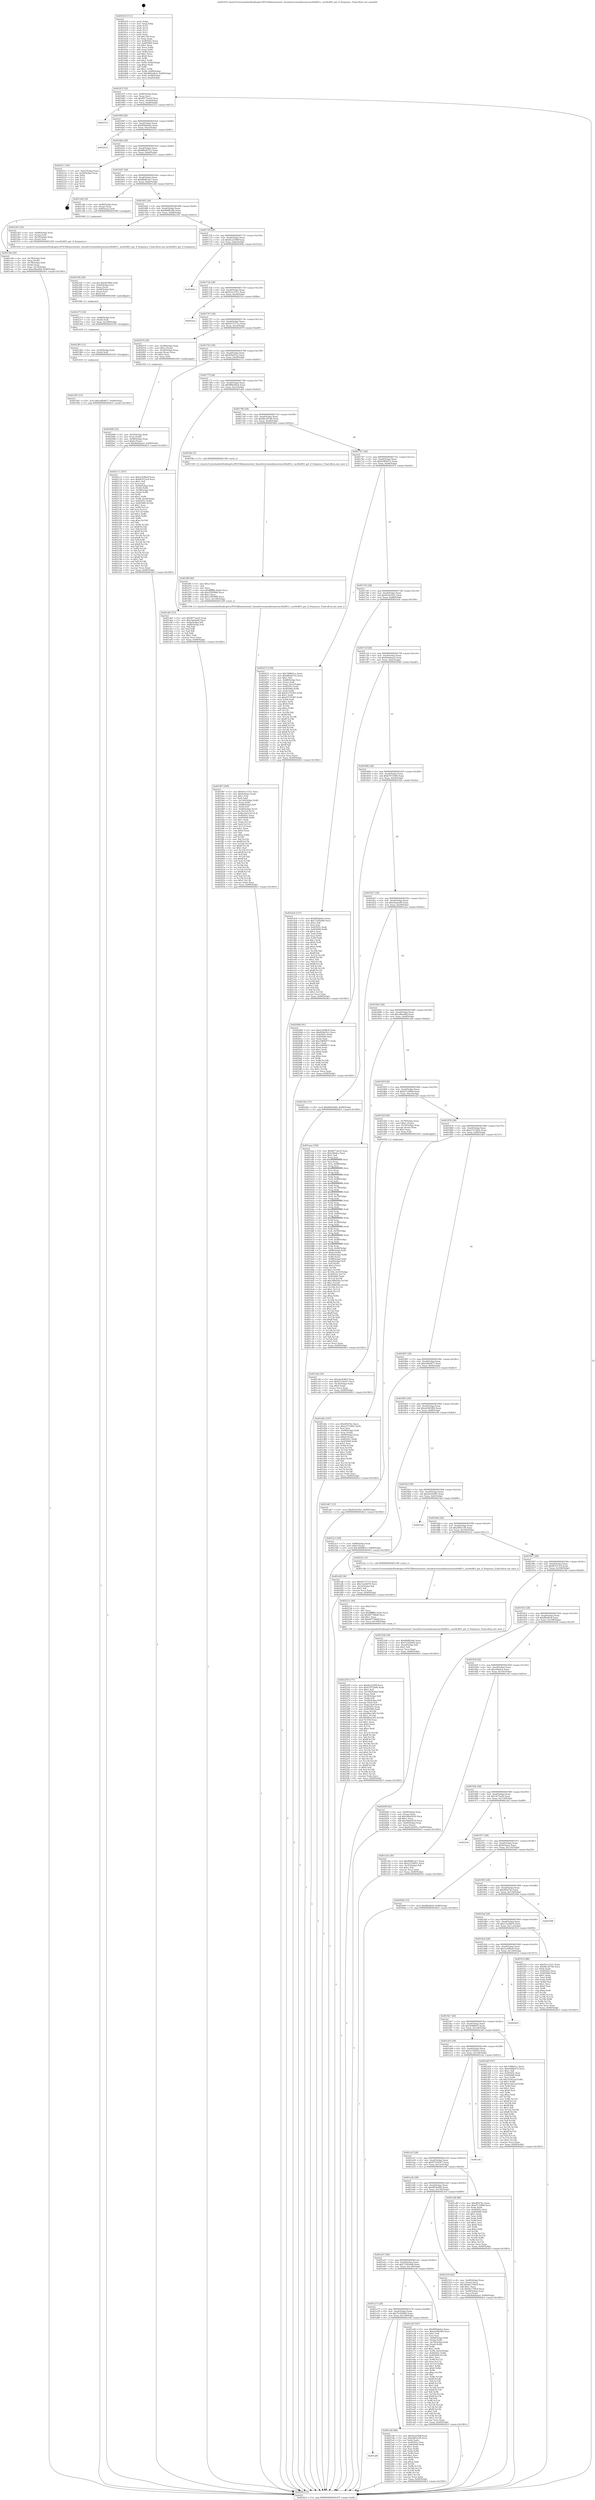 digraph "0x401610" {
  label = "0x401610 (/mnt/c/Users/mathe/Desktop/tcc/POCII/binaries/extr_linuxdriversmediatunersmc44s803.c_mc44s803_get_if_frequency_Final-ollvm.out::main(0))"
  labelloc = "t"
  node[shape=record]

  Entry [label="",width=0.3,height=0.3,shape=circle,fillcolor=black,style=filled]
  "0x40167f" [label="{
     0x40167f [32]\l
     | [instrs]\l
     &nbsp;&nbsp;0x40167f \<+6\>: mov -0x90(%rbp),%eax\l
     &nbsp;&nbsp;0x401685 \<+2\>: mov %eax,%ecx\l
     &nbsp;&nbsp;0x401687 \<+6\>: sub $0x8077aec0,%ecx\l
     &nbsp;&nbsp;0x40168d \<+6\>: mov %eax,-0xa4(%rbp)\l
     &nbsp;&nbsp;0x401693 \<+6\>: mov %ecx,-0xa8(%rbp)\l
     &nbsp;&nbsp;0x401699 \<+6\>: je 0000000000402523 \<main+0xf13\>\l
  }"]
  "0x402523" [label="{
     0x402523\l
  }", style=dashed]
  "0x40169f" [label="{
     0x40169f [28]\l
     | [instrs]\l
     &nbsp;&nbsp;0x40169f \<+5\>: jmp 00000000004016a4 \<main+0x94\>\l
     &nbsp;&nbsp;0x4016a4 \<+6\>: mov -0xa4(%rbp),%eax\l
     &nbsp;&nbsp;0x4016aa \<+5\>: sub $0x809abdee,%eax\l
     &nbsp;&nbsp;0x4016af \<+6\>: mov %eax,-0xac(%rbp)\l
     &nbsp;&nbsp;0x4016b5 \<+6\>: je 00000000004025a5 \<main+0xf95\>\l
  }"]
  Exit [label="",width=0.3,height=0.3,shape=circle,fillcolor=black,style=filled,peripheries=2]
  "0x4025a5" [label="{
     0x4025a5\l
  }", style=dashed]
  "0x4016bb" [label="{
     0x4016bb [28]\l
     | [instrs]\l
     &nbsp;&nbsp;0x4016bb \<+5\>: jmp 00000000004016c0 \<main+0xb0\>\l
     &nbsp;&nbsp;0x4016c0 \<+6\>: mov -0xa4(%rbp),%eax\l
     &nbsp;&nbsp;0x4016c6 \<+5\>: sub $0x88b26752,%eax\l
     &nbsp;&nbsp;0x4016cb \<+6\>: mov %eax,-0xb0(%rbp)\l
     &nbsp;&nbsp;0x4016d1 \<+6\>: je 0000000000402511 \<main+0xf01\>\l
  }"]
  "0x402391" [label="{
     0x402391 [15]\l
     | [instrs]\l
     &nbsp;&nbsp;0x402391 \<+10\>: movl $0xe4fb4877,-0x90(%rbp)\l
     &nbsp;&nbsp;0x40239b \<+5\>: jmp 00000000004026c5 \<main+0x10b5\>\l
  }"]
  "0x402511" [label="{
     0x402511 [18]\l
     | [instrs]\l
     &nbsp;&nbsp;0x402511 \<+3\>: mov -0x2c(%rbp),%eax\l
     &nbsp;&nbsp;0x402514 \<+4\>: lea -0x28(%rbp),%rsp\l
     &nbsp;&nbsp;0x402518 \<+1\>: pop %rbx\l
     &nbsp;&nbsp;0x402519 \<+2\>: pop %r12\l
     &nbsp;&nbsp;0x40251b \<+2\>: pop %r13\l
     &nbsp;&nbsp;0x40251d \<+2\>: pop %r14\l
     &nbsp;&nbsp;0x40251f \<+2\>: pop %r15\l
     &nbsp;&nbsp;0x402521 \<+1\>: pop %rbp\l
     &nbsp;&nbsp;0x402522 \<+1\>: ret\l
  }"]
  "0x4016d7" [label="{
     0x4016d7 [28]\l
     | [instrs]\l
     &nbsp;&nbsp;0x4016d7 \<+5\>: jmp 00000000004016dc \<main+0xcc\>\l
     &nbsp;&nbsp;0x4016dc \<+6\>: mov -0xa4(%rbp),%eax\l
     &nbsp;&nbsp;0x4016e2 \<+5\>: sub $0x88d81ae7,%eax\l
     &nbsp;&nbsp;0x4016e7 \<+6\>: mov %eax,-0xb4(%rbp)\l
     &nbsp;&nbsp;0x4016ed \<+6\>: je 0000000000401c8d \<main+0x67d\>\l
  }"]
  "0x402385" [label="{
     0x402385 [12]\l
     | [instrs]\l
     &nbsp;&nbsp;0x402385 \<+4\>: mov -0x50(%rbp),%rdi\l
     &nbsp;&nbsp;0x402389 \<+3\>: mov (%rdi),%rdi\l
     &nbsp;&nbsp;0x40238c \<+5\>: call 0000000000401030 \<free@plt\>\l
     | [calls]\l
     &nbsp;&nbsp;0x401030 \{1\} (unknown)\l
  }"]
  "0x401c8d" [label="{
     0x401c8d [16]\l
     | [instrs]\l
     &nbsp;&nbsp;0x401c8d \<+4\>: mov -0x80(%rbp),%rax\l
     &nbsp;&nbsp;0x401c91 \<+3\>: mov (%rax),%rax\l
     &nbsp;&nbsp;0x401c94 \<+4\>: mov 0x8(%rax),%rdi\l
     &nbsp;&nbsp;0x401c98 \<+5\>: call 0000000000401060 \<atoi@plt\>\l
     | [calls]\l
     &nbsp;&nbsp;0x401060 \{1\} (unknown)\l
  }"]
  "0x4016f3" [label="{
     0x4016f3 [28]\l
     | [instrs]\l
     &nbsp;&nbsp;0x4016f3 \<+5\>: jmp 00000000004016f8 \<main+0xe8\>\l
     &nbsp;&nbsp;0x4016f8 \<+6\>: mov -0xa4(%rbp),%eax\l
     &nbsp;&nbsp;0x4016fe \<+5\>: sub $0x89d85e8e,%eax\l
     &nbsp;&nbsp;0x401703 \<+6\>: mov %eax,-0xb8(%rbp)\l
     &nbsp;&nbsp;0x401709 \<+6\>: je 0000000000402343 \<main+0xd33\>\l
  }"]
  "0x402373" [label="{
     0x402373 [18]\l
     | [instrs]\l
     &nbsp;&nbsp;0x402373 \<+4\>: mov -0x68(%rbp),%rdi\l
     &nbsp;&nbsp;0x402377 \<+3\>: mov (%rdi),%rdi\l
     &nbsp;&nbsp;0x40237a \<+6\>: mov %eax,-0x148(%rbp)\l
     &nbsp;&nbsp;0x402380 \<+5\>: call 0000000000401030 \<free@plt\>\l
     | [calls]\l
     &nbsp;&nbsp;0x401030 \{1\} (unknown)\l
  }"]
  "0x402343" [label="{
     0x402343 [19]\l
     | [instrs]\l
     &nbsp;&nbsp;0x402343 \<+4\>: mov -0x68(%rbp),%rax\l
     &nbsp;&nbsp;0x402347 \<+3\>: mov (%rax),%rdi\l
     &nbsp;&nbsp;0x40234a \<+4\>: mov -0x50(%rbp),%rax\l
     &nbsp;&nbsp;0x40234e \<+3\>: mov (%rax),%rsi\l
     &nbsp;&nbsp;0x402351 \<+5\>: call 0000000000401450 \<mc44s803_get_if_frequency\>\l
     | [calls]\l
     &nbsp;&nbsp;0x401450 \{1\} (/mnt/c/Users/mathe/Desktop/tcc/POCII/binaries/extr_linuxdriversmediatunersmc44s803.c_mc44s803_get_if_frequency_Final-ollvm.out::mc44s803_get_if_frequency)\l
  }"]
  "0x40170f" [label="{
     0x40170f [28]\l
     | [instrs]\l
     &nbsp;&nbsp;0x40170f \<+5\>: jmp 0000000000401714 \<main+0x104\>\l
     &nbsp;&nbsp;0x401714 \<+6\>: mov -0xa4(%rbp),%eax\l
     &nbsp;&nbsp;0x40171a \<+5\>: sub $0x8ce2509f,%eax\l
     &nbsp;&nbsp;0x40171f \<+6\>: mov %eax,-0xbc(%rbp)\l
     &nbsp;&nbsp;0x401725 \<+6\>: je 000000000040264a \<main+0x103a\>\l
  }"]
  "0x402356" [label="{
     0x402356 [29]\l
     | [instrs]\l
     &nbsp;&nbsp;0x402356 \<+10\>: movabs $0x4030b6,%rdi\l
     &nbsp;&nbsp;0x402360 \<+4\>: mov -0x40(%rbp),%rsi\l
     &nbsp;&nbsp;0x402364 \<+2\>: mov %eax,(%rsi)\l
     &nbsp;&nbsp;0x402366 \<+4\>: mov -0x40(%rbp),%rsi\l
     &nbsp;&nbsp;0x40236a \<+2\>: mov (%rsi),%esi\l
     &nbsp;&nbsp;0x40236c \<+2\>: mov $0x0,%al\l
     &nbsp;&nbsp;0x40236e \<+5\>: call 0000000000401040 \<printf@plt\>\l
     | [calls]\l
     &nbsp;&nbsp;0x401040 \{1\} (unknown)\l
  }"]
  "0x40264a" [label="{
     0x40264a\l
  }", style=dashed]
  "0x40172b" [label="{
     0x40172b [28]\l
     | [instrs]\l
     &nbsp;&nbsp;0x40172b \<+5\>: jmp 0000000000401730 \<main+0x120\>\l
     &nbsp;&nbsp;0x401730 \<+6\>: mov -0xa4(%rbp),%eax\l
     &nbsp;&nbsp;0x401736 \<+5\>: sub $0x91ec3321,%eax\l
     &nbsp;&nbsp;0x40173b \<+6\>: mov %eax,-0xc0(%rbp)\l
     &nbsp;&nbsp;0x401741 \<+6\>: je 00000000004025ca \<main+0xfba\>\l
  }"]
  "0x402259" [label="{
     0x402259 [177]\l
     | [instrs]\l
     &nbsp;&nbsp;0x402259 \<+5\>: mov $0x8ce2509f,%ecx\l
     &nbsp;&nbsp;0x40225e \<+5\>: mov $0xb7072b94,%edx\l
     &nbsp;&nbsp;0x402263 \<+3\>: mov $0x1,%sil\l
     &nbsp;&nbsp;0x402266 \<+6\>: mov -0x144(%rbp),%edi\l
     &nbsp;&nbsp;0x40226c \<+3\>: imul %eax,%edi\l
     &nbsp;&nbsp;0x40226f \<+4\>: mov -0x50(%rbp),%r8\l
     &nbsp;&nbsp;0x402273 \<+3\>: mov (%r8),%r8\l
     &nbsp;&nbsp;0x402276 \<+4\>: mov -0x48(%rbp),%r9\l
     &nbsp;&nbsp;0x40227a \<+3\>: movslq (%r9),%r9\l
     &nbsp;&nbsp;0x40227d \<+4\>: mov %edi,(%r8,%r9,4)\l
     &nbsp;&nbsp;0x402281 \<+7\>: mov 0x40505c,%eax\l
     &nbsp;&nbsp;0x402288 \<+7\>: mov 0x405060,%edi\l
     &nbsp;&nbsp;0x40228f \<+3\>: mov %eax,%r10d\l
     &nbsp;&nbsp;0x402292 \<+7\>: sub $0x8fea14f3,%r10d\l
     &nbsp;&nbsp;0x402299 \<+4\>: sub $0x1,%r10d\l
     &nbsp;&nbsp;0x40229d \<+7\>: add $0x8fea14f3,%r10d\l
     &nbsp;&nbsp;0x4022a4 \<+4\>: imul %r10d,%eax\l
     &nbsp;&nbsp;0x4022a8 \<+3\>: and $0x1,%eax\l
     &nbsp;&nbsp;0x4022ab \<+3\>: cmp $0x0,%eax\l
     &nbsp;&nbsp;0x4022ae \<+4\>: sete %r11b\l
     &nbsp;&nbsp;0x4022b2 \<+3\>: cmp $0xa,%edi\l
     &nbsp;&nbsp;0x4022b5 \<+3\>: setl %bl\l
     &nbsp;&nbsp;0x4022b8 \<+3\>: mov %r11b,%r14b\l
     &nbsp;&nbsp;0x4022bb \<+4\>: xor $0xff,%r14b\l
     &nbsp;&nbsp;0x4022bf \<+3\>: mov %bl,%r15b\l
     &nbsp;&nbsp;0x4022c2 \<+4\>: xor $0xff,%r15b\l
     &nbsp;&nbsp;0x4022c6 \<+4\>: xor $0x0,%sil\l
     &nbsp;&nbsp;0x4022ca \<+3\>: mov %r14b,%r12b\l
     &nbsp;&nbsp;0x4022cd \<+4\>: and $0x0,%r12b\l
     &nbsp;&nbsp;0x4022d1 \<+3\>: and %sil,%r11b\l
     &nbsp;&nbsp;0x4022d4 \<+3\>: mov %r15b,%r13b\l
     &nbsp;&nbsp;0x4022d7 \<+4\>: and $0x0,%r13b\l
     &nbsp;&nbsp;0x4022db \<+3\>: and %sil,%bl\l
     &nbsp;&nbsp;0x4022de \<+3\>: or %r11b,%r12b\l
     &nbsp;&nbsp;0x4022e1 \<+3\>: or %bl,%r13b\l
     &nbsp;&nbsp;0x4022e4 \<+3\>: xor %r13b,%r12b\l
     &nbsp;&nbsp;0x4022e7 \<+3\>: or %r15b,%r14b\l
     &nbsp;&nbsp;0x4022ea \<+4\>: xor $0xff,%r14b\l
     &nbsp;&nbsp;0x4022ee \<+4\>: or $0x0,%sil\l
     &nbsp;&nbsp;0x4022f2 \<+3\>: and %sil,%r14b\l
     &nbsp;&nbsp;0x4022f5 \<+3\>: or %r14b,%r12b\l
     &nbsp;&nbsp;0x4022f8 \<+4\>: test $0x1,%r12b\l
     &nbsp;&nbsp;0x4022fc \<+3\>: cmovne %edx,%ecx\l
     &nbsp;&nbsp;0x4022ff \<+6\>: mov %ecx,-0x90(%rbp)\l
     &nbsp;&nbsp;0x402305 \<+5\>: jmp 00000000004026c5 \<main+0x10b5\>\l
  }"]
  "0x4025ca" [label="{
     0x4025ca\l
  }", style=dashed]
  "0x401747" [label="{
     0x401747 [28]\l
     | [instrs]\l
     &nbsp;&nbsp;0x401747 \<+5\>: jmp 000000000040174c \<main+0x13c\>\l
     &nbsp;&nbsp;0x40174c \<+6\>: mov -0xa4(%rbp),%eax\l
     &nbsp;&nbsp;0x401752 \<+5\>: sub $0x9237271e,%eax\l
     &nbsp;&nbsp;0x401757 \<+6\>: mov %eax,-0xc4(%rbp)\l
     &nbsp;&nbsp;0x40175d \<+6\>: je 0000000000402079 \<main+0xa69\>\l
  }"]
  "0x402231" [label="{
     0x402231 [40]\l
     | [instrs]\l
     &nbsp;&nbsp;0x402231 \<+5\>: mov $0x2,%ecx\l
     &nbsp;&nbsp;0x402236 \<+1\>: cltd\l
     &nbsp;&nbsp;0x402237 \<+2\>: idiv %ecx\l
     &nbsp;&nbsp;0x402239 \<+6\>: imul $0xfffffffe,%edx,%ecx\l
     &nbsp;&nbsp;0x40223f \<+6\>: sub $0x6977b8d6,%ecx\l
     &nbsp;&nbsp;0x402245 \<+3\>: add $0x1,%ecx\l
     &nbsp;&nbsp;0x402248 \<+6\>: add $0x6977b8d6,%ecx\l
     &nbsp;&nbsp;0x40224e \<+6\>: mov %ecx,-0x144(%rbp)\l
     &nbsp;&nbsp;0x402254 \<+5\>: call 0000000000401160 \<next_i\>\l
     | [calls]\l
     &nbsp;&nbsp;0x401160 \{1\} (/mnt/c/Users/mathe/Desktop/tcc/POCII/binaries/extr_linuxdriversmediatunersmc44s803.c_mc44s803_get_if_frequency_Final-ollvm.out::next_i)\l
  }"]
  "0x402079" [label="{
     0x402079 [29]\l
     | [instrs]\l
     &nbsp;&nbsp;0x402079 \<+4\>: mov -0x58(%rbp),%rax\l
     &nbsp;&nbsp;0x40207d \<+6\>: movl $0x1,(%rax)\l
     &nbsp;&nbsp;0x402083 \<+4\>: mov -0x58(%rbp),%rax\l
     &nbsp;&nbsp;0x402087 \<+3\>: movslq (%rax),%rax\l
     &nbsp;&nbsp;0x40208a \<+4\>: shl $0x2,%rax\l
     &nbsp;&nbsp;0x40208e \<+3\>: mov %rax,%rdi\l
     &nbsp;&nbsp;0x402091 \<+5\>: call 0000000000401050 \<malloc@plt\>\l
     | [calls]\l
     &nbsp;&nbsp;0x401050 \{1\} (unknown)\l
  }"]
  "0x401763" [label="{
     0x401763 [28]\l
     | [instrs]\l
     &nbsp;&nbsp;0x401763 \<+5\>: jmp 0000000000401768 \<main+0x158\>\l
     &nbsp;&nbsp;0x401768 \<+6\>: mov -0xa4(%rbp),%eax\l
     &nbsp;&nbsp;0x40176e \<+5\>: sub $0x926ef3c2,%eax\l
     &nbsp;&nbsp;0x401773 \<+6\>: mov %eax,-0xc8(%rbp)\l
     &nbsp;&nbsp;0x401779 \<+6\>: je 0000000000402111 \<main+0xb01\>\l
  }"]
  "0x401a8f" [label="{
     0x401a8f\l
  }", style=dashed]
  "0x402111" [label="{
     0x402111 [167]\l
     | [instrs]\l
     &nbsp;&nbsp;0x402111 \<+5\>: mov $0x2cd3fbc9,%eax\l
     &nbsp;&nbsp;0x402116 \<+5\>: mov $0xf63513c9,%ecx\l
     &nbsp;&nbsp;0x40211b \<+2\>: mov $0x1,%dl\l
     &nbsp;&nbsp;0x40211d \<+2\>: xor %esi,%esi\l
     &nbsp;&nbsp;0x40211f \<+4\>: mov -0x48(%rbp),%rdi\l
     &nbsp;&nbsp;0x402123 \<+3\>: mov (%rdi),%r8d\l
     &nbsp;&nbsp;0x402126 \<+4\>: mov -0x58(%rbp),%rdi\l
     &nbsp;&nbsp;0x40212a \<+3\>: cmp (%rdi),%r8d\l
     &nbsp;&nbsp;0x40212d \<+4\>: setl %r9b\l
     &nbsp;&nbsp;0x402131 \<+4\>: and $0x1,%r9b\l
     &nbsp;&nbsp;0x402135 \<+4\>: mov %r9b,-0x2d(%rbp)\l
     &nbsp;&nbsp;0x402139 \<+8\>: mov 0x40505c,%r8d\l
     &nbsp;&nbsp;0x402141 \<+8\>: mov 0x405060,%r10d\l
     &nbsp;&nbsp;0x402149 \<+3\>: sub $0x1,%esi\l
     &nbsp;&nbsp;0x40214c \<+3\>: mov %r8d,%r11d\l
     &nbsp;&nbsp;0x40214f \<+3\>: add %esi,%r11d\l
     &nbsp;&nbsp;0x402152 \<+4\>: imul %r11d,%r8d\l
     &nbsp;&nbsp;0x402156 \<+4\>: and $0x1,%r8d\l
     &nbsp;&nbsp;0x40215a \<+4\>: cmp $0x0,%r8d\l
     &nbsp;&nbsp;0x40215e \<+4\>: sete %r9b\l
     &nbsp;&nbsp;0x402162 \<+4\>: cmp $0xa,%r10d\l
     &nbsp;&nbsp;0x402166 \<+3\>: setl %bl\l
     &nbsp;&nbsp;0x402169 \<+3\>: mov %r9b,%r14b\l
     &nbsp;&nbsp;0x40216c \<+4\>: xor $0xff,%r14b\l
     &nbsp;&nbsp;0x402170 \<+3\>: mov %bl,%r15b\l
     &nbsp;&nbsp;0x402173 \<+4\>: xor $0xff,%r15b\l
     &nbsp;&nbsp;0x402177 \<+3\>: xor $0x1,%dl\l
     &nbsp;&nbsp;0x40217a \<+3\>: mov %r14b,%r12b\l
     &nbsp;&nbsp;0x40217d \<+4\>: and $0xff,%r12b\l
     &nbsp;&nbsp;0x402181 \<+3\>: and %dl,%r9b\l
     &nbsp;&nbsp;0x402184 \<+3\>: mov %r15b,%r13b\l
     &nbsp;&nbsp;0x402187 \<+4\>: and $0xff,%r13b\l
     &nbsp;&nbsp;0x40218b \<+2\>: and %dl,%bl\l
     &nbsp;&nbsp;0x40218d \<+3\>: or %r9b,%r12b\l
     &nbsp;&nbsp;0x402190 \<+3\>: or %bl,%r13b\l
     &nbsp;&nbsp;0x402193 \<+3\>: xor %r13b,%r12b\l
     &nbsp;&nbsp;0x402196 \<+3\>: or %r15b,%r14b\l
     &nbsp;&nbsp;0x402199 \<+4\>: xor $0xff,%r14b\l
     &nbsp;&nbsp;0x40219d \<+3\>: or $0x1,%dl\l
     &nbsp;&nbsp;0x4021a0 \<+3\>: and %dl,%r14b\l
     &nbsp;&nbsp;0x4021a3 \<+3\>: or %r14b,%r12b\l
     &nbsp;&nbsp;0x4021a6 \<+4\>: test $0x1,%r12b\l
     &nbsp;&nbsp;0x4021aa \<+3\>: cmovne %ecx,%eax\l
     &nbsp;&nbsp;0x4021ad \<+6\>: mov %eax,-0x90(%rbp)\l
     &nbsp;&nbsp;0x4021b3 \<+5\>: jmp 00000000004026c5 \<main+0x10b5\>\l
  }"]
  "0x40177f" [label="{
     0x40177f [28]\l
     | [instrs]\l
     &nbsp;&nbsp;0x40177f \<+5\>: jmp 0000000000401784 \<main+0x174\>\l
     &nbsp;&nbsp;0x401784 \<+6\>: mov -0xa4(%rbp),%eax\l
     &nbsp;&nbsp;0x40178a \<+5\>: sub $0x9662d4cb,%eax\l
     &nbsp;&nbsp;0x40178f \<+6\>: mov %eax,-0xcc(%rbp)\l
     &nbsp;&nbsp;0x401795 \<+6\>: je 0000000000401ab5 \<main+0x4a5\>\l
  }"]
  "0x4021d6" [label="{
     0x4021d6 [86]\l
     | [instrs]\l
     &nbsp;&nbsp;0x4021d6 \<+5\>: mov $0x8ce2509f,%eax\l
     &nbsp;&nbsp;0x4021db \<+5\>: mov $0xef8521f6,%ecx\l
     &nbsp;&nbsp;0x4021e0 \<+2\>: xor %edx,%edx\l
     &nbsp;&nbsp;0x4021e2 \<+7\>: mov 0x40505c,%esi\l
     &nbsp;&nbsp;0x4021e9 \<+7\>: mov 0x405060,%edi\l
     &nbsp;&nbsp;0x4021f0 \<+3\>: sub $0x1,%edx\l
     &nbsp;&nbsp;0x4021f3 \<+3\>: mov %esi,%r8d\l
     &nbsp;&nbsp;0x4021f6 \<+3\>: add %edx,%r8d\l
     &nbsp;&nbsp;0x4021f9 \<+4\>: imul %r8d,%esi\l
     &nbsp;&nbsp;0x4021fd \<+3\>: and $0x1,%esi\l
     &nbsp;&nbsp;0x402200 \<+3\>: cmp $0x0,%esi\l
     &nbsp;&nbsp;0x402203 \<+4\>: sete %r9b\l
     &nbsp;&nbsp;0x402207 \<+3\>: cmp $0xa,%edi\l
     &nbsp;&nbsp;0x40220a \<+4\>: setl %r10b\l
     &nbsp;&nbsp;0x40220e \<+3\>: mov %r9b,%r11b\l
     &nbsp;&nbsp;0x402211 \<+3\>: and %r10b,%r11b\l
     &nbsp;&nbsp;0x402214 \<+3\>: xor %r10b,%r9b\l
     &nbsp;&nbsp;0x402217 \<+3\>: or %r9b,%r11b\l
     &nbsp;&nbsp;0x40221a \<+4\>: test $0x1,%r11b\l
     &nbsp;&nbsp;0x40221e \<+3\>: cmovne %ecx,%eax\l
     &nbsp;&nbsp;0x402221 \<+6\>: mov %eax,-0x90(%rbp)\l
     &nbsp;&nbsp;0x402227 \<+5\>: jmp 00000000004026c5 \<main+0x10b5\>\l
  }"]
  "0x401ab5" [label="{
     0x401ab5 [53]\l
     | [instrs]\l
     &nbsp;&nbsp;0x401ab5 \<+5\>: mov $0x8077aec0,%eax\l
     &nbsp;&nbsp;0x401aba \<+5\>: mov $0xc4aebef0,%ecx\l
     &nbsp;&nbsp;0x401abf \<+6\>: mov -0x8a(%rbp),%dl\l
     &nbsp;&nbsp;0x401ac5 \<+7\>: mov -0x89(%rbp),%sil\l
     &nbsp;&nbsp;0x401acc \<+3\>: mov %dl,%dil\l
     &nbsp;&nbsp;0x401acf \<+3\>: and %sil,%dil\l
     &nbsp;&nbsp;0x401ad2 \<+3\>: xor %sil,%dl\l
     &nbsp;&nbsp;0x401ad5 \<+3\>: or %dl,%dil\l
     &nbsp;&nbsp;0x401ad8 \<+4\>: test $0x1,%dil\l
     &nbsp;&nbsp;0x401adc \<+3\>: cmovne %ecx,%eax\l
     &nbsp;&nbsp;0x401adf \<+6\>: mov %eax,-0x90(%rbp)\l
     &nbsp;&nbsp;0x401ae5 \<+5\>: jmp 00000000004026c5 \<main+0x10b5\>\l
  }"]
  "0x40179b" [label="{
     0x40179b [28]\l
     | [instrs]\l
     &nbsp;&nbsp;0x40179b \<+5\>: jmp 00000000004017a0 \<main+0x190\>\l
     &nbsp;&nbsp;0x4017a0 \<+6\>: mov -0xa4(%rbp),%eax\l
     &nbsp;&nbsp;0x4017a6 \<+5\>: sub $0x96c26746,%eax\l
     &nbsp;&nbsp;0x4017ab \<+6\>: mov %eax,-0xd0(%rbp)\l
     &nbsp;&nbsp;0x4017b1 \<+6\>: je 0000000000401f6a \<main+0x95a\>\l
  }"]
  "0x4026c5" [label="{
     0x4026c5 [5]\l
     | [instrs]\l
     &nbsp;&nbsp;0x4026c5 \<+5\>: jmp 000000000040167f \<main+0x6f\>\l
  }"]
  "0x401610" [label="{
     0x401610 [111]\l
     | [instrs]\l
     &nbsp;&nbsp;0x401610 \<+1\>: push %rbp\l
     &nbsp;&nbsp;0x401611 \<+3\>: mov %rsp,%rbp\l
     &nbsp;&nbsp;0x401614 \<+2\>: push %r15\l
     &nbsp;&nbsp;0x401616 \<+2\>: push %r14\l
     &nbsp;&nbsp;0x401618 \<+2\>: push %r13\l
     &nbsp;&nbsp;0x40161a \<+2\>: push %r12\l
     &nbsp;&nbsp;0x40161c \<+1\>: push %rbx\l
     &nbsp;&nbsp;0x40161d \<+7\>: sub $0x158,%rsp\l
     &nbsp;&nbsp;0x401624 \<+2\>: xor %eax,%eax\l
     &nbsp;&nbsp;0x401626 \<+7\>: mov 0x40505c,%ecx\l
     &nbsp;&nbsp;0x40162d \<+7\>: mov 0x405060,%edx\l
     &nbsp;&nbsp;0x401634 \<+3\>: sub $0x1,%eax\l
     &nbsp;&nbsp;0x401637 \<+3\>: mov %ecx,%r8d\l
     &nbsp;&nbsp;0x40163a \<+3\>: add %eax,%r8d\l
     &nbsp;&nbsp;0x40163d \<+4\>: imul %r8d,%ecx\l
     &nbsp;&nbsp;0x401641 \<+3\>: and $0x1,%ecx\l
     &nbsp;&nbsp;0x401644 \<+3\>: cmp $0x0,%ecx\l
     &nbsp;&nbsp;0x401647 \<+4\>: sete %r9b\l
     &nbsp;&nbsp;0x40164b \<+4\>: and $0x1,%r9b\l
     &nbsp;&nbsp;0x40164f \<+7\>: mov %r9b,-0x8a(%rbp)\l
     &nbsp;&nbsp;0x401656 \<+3\>: cmp $0xa,%edx\l
     &nbsp;&nbsp;0x401659 \<+4\>: setl %r9b\l
     &nbsp;&nbsp;0x40165d \<+4\>: and $0x1,%r9b\l
     &nbsp;&nbsp;0x401661 \<+7\>: mov %r9b,-0x89(%rbp)\l
     &nbsp;&nbsp;0x401668 \<+10\>: movl $0x9662d4cb,-0x90(%rbp)\l
     &nbsp;&nbsp;0x401672 \<+6\>: mov %edi,-0x94(%rbp)\l
     &nbsp;&nbsp;0x401678 \<+7\>: mov %rsi,-0xa0(%rbp)\l
  }"]
  "0x402096" [label="{
     0x402096 [32]\l
     | [instrs]\l
     &nbsp;&nbsp;0x402096 \<+4\>: mov -0x50(%rbp),%rdi\l
     &nbsp;&nbsp;0x40209a \<+3\>: mov %rax,(%rdi)\l
     &nbsp;&nbsp;0x40209d \<+4\>: mov -0x48(%rbp),%rax\l
     &nbsp;&nbsp;0x4020a1 \<+6\>: movl $0x0,(%rax)\l
     &nbsp;&nbsp;0x4020a7 \<+10\>: movl $0x9eb9aaa5,-0x90(%rbp)\l
     &nbsp;&nbsp;0x4020b1 \<+5\>: jmp 00000000004026c5 \<main+0x10b5\>\l
  }"]
  "0x401f6a" [label="{
     0x401f6a [5]\l
     | [instrs]\l
     &nbsp;&nbsp;0x401f6a \<+5\>: call 0000000000401160 \<next_i\>\l
     | [calls]\l
     &nbsp;&nbsp;0x401160 \{1\} (/mnt/c/Users/mathe/Desktop/tcc/POCII/binaries/extr_linuxdriversmediatunersmc44s803.c_mc44s803_get_if_frequency_Final-ollvm.out::next_i)\l
  }"]
  "0x4017b7" [label="{
     0x4017b7 [28]\l
     | [instrs]\l
     &nbsp;&nbsp;0x4017b7 \<+5\>: jmp 00000000004017bc \<main+0x1ac\>\l
     &nbsp;&nbsp;0x4017bc \<+6\>: mov -0xa4(%rbp),%eax\l
     &nbsp;&nbsp;0x4017c2 \<+5\>: sub $0x9c86b472,%eax\l
     &nbsp;&nbsp;0x4017c7 \<+6\>: mov %eax,-0xd4(%rbp)\l
     &nbsp;&nbsp;0x4017cd \<+6\>: je 0000000000402472 \<main+0xe62\>\l
  }"]
  "0x401f97" [label="{
     0x401f97 [169]\l
     | [instrs]\l
     &nbsp;&nbsp;0x401f97 \<+5\>: mov $0x91ec3321,%ecx\l
     &nbsp;&nbsp;0x401f9c \<+5\>: mov $0x8cfaaac,%edx\l
     &nbsp;&nbsp;0x401fa1 \<+3\>: mov $0x1,%sil\l
     &nbsp;&nbsp;0x401fa4 \<+2\>: xor %edi,%edi\l
     &nbsp;&nbsp;0x401fa6 \<+7\>: mov -0x140(%rbp),%r8d\l
     &nbsp;&nbsp;0x401fad \<+4\>: imul %eax,%r8d\l
     &nbsp;&nbsp;0x401fb1 \<+4\>: mov -0x68(%rbp),%r9\l
     &nbsp;&nbsp;0x401fb5 \<+3\>: mov (%r9),%r9\l
     &nbsp;&nbsp;0x401fb8 \<+4\>: mov -0x60(%rbp),%r10\l
     &nbsp;&nbsp;0x401fbc \<+3\>: movslq (%r10),%r10\l
     &nbsp;&nbsp;0x401fbf \<+4\>: mov %r8d,(%r9,%r10,4)\l
     &nbsp;&nbsp;0x401fc3 \<+7\>: mov 0x40505c,%eax\l
     &nbsp;&nbsp;0x401fca \<+8\>: mov 0x405060,%r8d\l
     &nbsp;&nbsp;0x401fd2 \<+3\>: sub $0x1,%edi\l
     &nbsp;&nbsp;0x401fd5 \<+3\>: mov %eax,%r11d\l
     &nbsp;&nbsp;0x401fd8 \<+3\>: add %edi,%r11d\l
     &nbsp;&nbsp;0x401fdb \<+4\>: imul %r11d,%eax\l
     &nbsp;&nbsp;0x401fdf \<+3\>: and $0x1,%eax\l
     &nbsp;&nbsp;0x401fe2 \<+3\>: cmp $0x0,%eax\l
     &nbsp;&nbsp;0x401fe5 \<+3\>: sete %bl\l
     &nbsp;&nbsp;0x401fe8 \<+4\>: cmp $0xa,%r8d\l
     &nbsp;&nbsp;0x401fec \<+4\>: setl %r14b\l
     &nbsp;&nbsp;0x401ff0 \<+3\>: mov %bl,%r15b\l
     &nbsp;&nbsp;0x401ff3 \<+4\>: xor $0xff,%r15b\l
     &nbsp;&nbsp;0x401ff7 \<+3\>: mov %r14b,%r12b\l
     &nbsp;&nbsp;0x401ffa \<+4\>: xor $0xff,%r12b\l
     &nbsp;&nbsp;0x401ffe \<+4\>: xor $0x1,%sil\l
     &nbsp;&nbsp;0x402002 \<+3\>: mov %r15b,%r13b\l
     &nbsp;&nbsp;0x402005 \<+4\>: and $0xff,%r13b\l
     &nbsp;&nbsp;0x402009 \<+3\>: and %sil,%bl\l
     &nbsp;&nbsp;0x40200c \<+3\>: mov %r12b,%al\l
     &nbsp;&nbsp;0x40200f \<+2\>: and $0xff,%al\l
     &nbsp;&nbsp;0x402011 \<+3\>: and %sil,%r14b\l
     &nbsp;&nbsp;0x402014 \<+3\>: or %bl,%r13b\l
     &nbsp;&nbsp;0x402017 \<+3\>: or %r14b,%al\l
     &nbsp;&nbsp;0x40201a \<+3\>: xor %al,%r13b\l
     &nbsp;&nbsp;0x40201d \<+3\>: or %r12b,%r15b\l
     &nbsp;&nbsp;0x402020 \<+4\>: xor $0xff,%r15b\l
     &nbsp;&nbsp;0x402024 \<+4\>: or $0x1,%sil\l
     &nbsp;&nbsp;0x402028 \<+3\>: and %sil,%r15b\l
     &nbsp;&nbsp;0x40202b \<+3\>: or %r15b,%r13b\l
     &nbsp;&nbsp;0x40202e \<+4\>: test $0x1,%r13b\l
     &nbsp;&nbsp;0x402032 \<+3\>: cmovne %edx,%ecx\l
     &nbsp;&nbsp;0x402035 \<+6\>: mov %ecx,-0x90(%rbp)\l
     &nbsp;&nbsp;0x40203b \<+5\>: jmp 00000000004026c5 \<main+0x10b5\>\l
  }"]
  "0x402472" [label="{
     0x402472 [159]\l
     | [instrs]\l
     &nbsp;&nbsp;0x402472 \<+5\>: mov $0x7d98d1cc,%eax\l
     &nbsp;&nbsp;0x402477 \<+5\>: mov $0x88b26752,%ecx\l
     &nbsp;&nbsp;0x40247c \<+2\>: mov $0x1,%dl\l
     &nbsp;&nbsp;0x40247e \<+7\>: mov -0x88(%rbp),%rsi\l
     &nbsp;&nbsp;0x402485 \<+2\>: mov (%rsi),%edi\l
     &nbsp;&nbsp;0x402487 \<+3\>: mov %edi,-0x2c(%rbp)\l
     &nbsp;&nbsp;0x40248a \<+7\>: mov 0x40505c,%edi\l
     &nbsp;&nbsp;0x402491 \<+8\>: mov 0x405060,%r8d\l
     &nbsp;&nbsp;0x402499 \<+3\>: mov %edi,%r9d\l
     &nbsp;&nbsp;0x40249c \<+7\>: add $0xd1570395,%r9d\l
     &nbsp;&nbsp;0x4024a3 \<+4\>: sub $0x1,%r9d\l
     &nbsp;&nbsp;0x4024a7 \<+7\>: sub $0xd1570395,%r9d\l
     &nbsp;&nbsp;0x4024ae \<+4\>: imul %r9d,%edi\l
     &nbsp;&nbsp;0x4024b2 \<+3\>: and $0x1,%edi\l
     &nbsp;&nbsp;0x4024b5 \<+3\>: cmp $0x0,%edi\l
     &nbsp;&nbsp;0x4024b8 \<+4\>: sete %r10b\l
     &nbsp;&nbsp;0x4024bc \<+4\>: cmp $0xa,%r8d\l
     &nbsp;&nbsp;0x4024c0 \<+4\>: setl %r11b\l
     &nbsp;&nbsp;0x4024c4 \<+3\>: mov %r10b,%bl\l
     &nbsp;&nbsp;0x4024c7 \<+3\>: xor $0xff,%bl\l
     &nbsp;&nbsp;0x4024ca \<+3\>: mov %r11b,%r14b\l
     &nbsp;&nbsp;0x4024cd \<+4\>: xor $0xff,%r14b\l
     &nbsp;&nbsp;0x4024d1 \<+3\>: xor $0x1,%dl\l
     &nbsp;&nbsp;0x4024d4 \<+3\>: mov %bl,%r15b\l
     &nbsp;&nbsp;0x4024d7 \<+4\>: and $0xff,%r15b\l
     &nbsp;&nbsp;0x4024db \<+3\>: and %dl,%r10b\l
     &nbsp;&nbsp;0x4024de \<+3\>: mov %r14b,%r12b\l
     &nbsp;&nbsp;0x4024e1 \<+4\>: and $0xff,%r12b\l
     &nbsp;&nbsp;0x4024e5 \<+3\>: and %dl,%r11b\l
     &nbsp;&nbsp;0x4024e8 \<+3\>: or %r10b,%r15b\l
     &nbsp;&nbsp;0x4024eb \<+3\>: or %r11b,%r12b\l
     &nbsp;&nbsp;0x4024ee \<+3\>: xor %r12b,%r15b\l
     &nbsp;&nbsp;0x4024f1 \<+3\>: or %r14b,%bl\l
     &nbsp;&nbsp;0x4024f4 \<+3\>: xor $0xff,%bl\l
     &nbsp;&nbsp;0x4024f7 \<+3\>: or $0x1,%dl\l
     &nbsp;&nbsp;0x4024fa \<+2\>: and %dl,%bl\l
     &nbsp;&nbsp;0x4024fc \<+3\>: or %bl,%r15b\l
     &nbsp;&nbsp;0x4024ff \<+4\>: test $0x1,%r15b\l
     &nbsp;&nbsp;0x402503 \<+3\>: cmovne %ecx,%eax\l
     &nbsp;&nbsp;0x402506 \<+6\>: mov %eax,-0x90(%rbp)\l
     &nbsp;&nbsp;0x40250c \<+5\>: jmp 00000000004026c5 \<main+0x10b5\>\l
  }"]
  "0x4017d3" [label="{
     0x4017d3 [28]\l
     | [instrs]\l
     &nbsp;&nbsp;0x4017d3 \<+5\>: jmp 00000000004017d8 \<main+0x1c8\>\l
     &nbsp;&nbsp;0x4017d8 \<+6\>: mov -0xa4(%rbp),%eax\l
     &nbsp;&nbsp;0x4017de \<+5\>: sub $0x9e5b305c,%eax\l
     &nbsp;&nbsp;0x4017e3 \<+6\>: mov %eax,-0xd8(%rbp)\l
     &nbsp;&nbsp;0x4017e9 \<+6\>: je 0000000000401dc6 \<main+0x7b6\>\l
  }"]
  "0x401f6f" [label="{
     0x401f6f [40]\l
     | [instrs]\l
     &nbsp;&nbsp;0x401f6f \<+5\>: mov $0x2,%ecx\l
     &nbsp;&nbsp;0x401f74 \<+1\>: cltd\l
     &nbsp;&nbsp;0x401f75 \<+2\>: idiv %ecx\l
     &nbsp;&nbsp;0x401f77 \<+6\>: imul $0xfffffffe,%edx,%ecx\l
     &nbsp;&nbsp;0x401f7d \<+6\>: sub $0xcf395988,%ecx\l
     &nbsp;&nbsp;0x401f83 \<+3\>: add $0x1,%ecx\l
     &nbsp;&nbsp;0x401f86 \<+6\>: add $0xcf395988,%ecx\l
     &nbsp;&nbsp;0x401f8c \<+6\>: mov %ecx,-0x140(%rbp)\l
     &nbsp;&nbsp;0x401f92 \<+5\>: call 0000000000401160 \<next_i\>\l
     | [calls]\l
     &nbsp;&nbsp;0x401160 \{1\} (/mnt/c/Users/mathe/Desktop/tcc/POCII/binaries/extr_linuxdriversmediatunersmc44s803.c_mc44s803_get_if_frequency_Final-ollvm.out::next_i)\l
  }"]
  "0x401dc6" [label="{
     0x401dc6 [137]\l
     | [instrs]\l
     &nbsp;&nbsp;0x401dc6 \<+5\>: mov $0x809abdee,%eax\l
     &nbsp;&nbsp;0x401dcb \<+5\>: mov $0x73292e66,%ecx\l
     &nbsp;&nbsp;0x401dd0 \<+2\>: mov $0x1,%dl\l
     &nbsp;&nbsp;0x401dd2 \<+2\>: xor %esi,%esi\l
     &nbsp;&nbsp;0x401dd4 \<+7\>: mov 0x40505c,%edi\l
     &nbsp;&nbsp;0x401ddb \<+8\>: mov 0x405060,%r8d\l
     &nbsp;&nbsp;0x401de3 \<+3\>: sub $0x1,%esi\l
     &nbsp;&nbsp;0x401de6 \<+3\>: mov %edi,%r9d\l
     &nbsp;&nbsp;0x401de9 \<+3\>: add %esi,%r9d\l
     &nbsp;&nbsp;0x401dec \<+4\>: imul %r9d,%edi\l
     &nbsp;&nbsp;0x401df0 \<+3\>: and $0x1,%edi\l
     &nbsp;&nbsp;0x401df3 \<+3\>: cmp $0x0,%edi\l
     &nbsp;&nbsp;0x401df6 \<+4\>: sete %r10b\l
     &nbsp;&nbsp;0x401dfa \<+4\>: cmp $0xa,%r8d\l
     &nbsp;&nbsp;0x401dfe \<+4\>: setl %r11b\l
     &nbsp;&nbsp;0x401e02 \<+3\>: mov %r10b,%bl\l
     &nbsp;&nbsp;0x401e05 \<+3\>: xor $0xff,%bl\l
     &nbsp;&nbsp;0x401e08 \<+3\>: mov %r11b,%r14b\l
     &nbsp;&nbsp;0x401e0b \<+4\>: xor $0xff,%r14b\l
     &nbsp;&nbsp;0x401e0f \<+3\>: xor $0x1,%dl\l
     &nbsp;&nbsp;0x401e12 \<+3\>: mov %bl,%r15b\l
     &nbsp;&nbsp;0x401e15 \<+4\>: and $0xff,%r15b\l
     &nbsp;&nbsp;0x401e19 \<+3\>: and %dl,%r10b\l
     &nbsp;&nbsp;0x401e1c \<+3\>: mov %r14b,%r12b\l
     &nbsp;&nbsp;0x401e1f \<+4\>: and $0xff,%r12b\l
     &nbsp;&nbsp;0x401e23 \<+3\>: and %dl,%r11b\l
     &nbsp;&nbsp;0x401e26 \<+3\>: or %r10b,%r15b\l
     &nbsp;&nbsp;0x401e29 \<+3\>: or %r11b,%r12b\l
     &nbsp;&nbsp;0x401e2c \<+3\>: xor %r12b,%r15b\l
     &nbsp;&nbsp;0x401e2f \<+3\>: or %r14b,%bl\l
     &nbsp;&nbsp;0x401e32 \<+3\>: xor $0xff,%bl\l
     &nbsp;&nbsp;0x401e35 \<+3\>: or $0x1,%dl\l
     &nbsp;&nbsp;0x401e38 \<+2\>: and %dl,%bl\l
     &nbsp;&nbsp;0x401e3a \<+3\>: or %bl,%r15b\l
     &nbsp;&nbsp;0x401e3d \<+4\>: test $0x1,%r15b\l
     &nbsp;&nbsp;0x401e41 \<+3\>: cmovne %ecx,%eax\l
     &nbsp;&nbsp;0x401e44 \<+6\>: mov %eax,-0x90(%rbp)\l
     &nbsp;&nbsp;0x401e4a \<+5\>: jmp 00000000004026c5 \<main+0x10b5\>\l
  }"]
  "0x4017ef" [label="{
     0x4017ef [28]\l
     | [instrs]\l
     &nbsp;&nbsp;0x4017ef \<+5\>: jmp 00000000004017f4 \<main+0x1e4\>\l
     &nbsp;&nbsp;0x4017f4 \<+6\>: mov -0xa4(%rbp),%eax\l
     &nbsp;&nbsp;0x4017fa \<+5\>: sub $0x9eb9aaa5,%eax\l
     &nbsp;&nbsp;0x4017ff \<+6\>: mov %eax,-0xdc(%rbp)\l
     &nbsp;&nbsp;0x401805 \<+6\>: je 00000000004020b6 \<main+0xaa6\>\l
  }"]
  "0x401a73" [label="{
     0x401a73 [28]\l
     | [instrs]\l
     &nbsp;&nbsp;0x401a73 \<+5\>: jmp 0000000000401a78 \<main+0x468\>\l
     &nbsp;&nbsp;0x401a78 \<+6\>: mov -0xa4(%rbp),%eax\l
     &nbsp;&nbsp;0x401a7e \<+5\>: sub $0x75c82664,%eax\l
     &nbsp;&nbsp;0x401a83 \<+6\>: mov %eax,-0x138(%rbp)\l
     &nbsp;&nbsp;0x401a89 \<+6\>: je 00000000004021d6 \<main+0xbc6\>\l
  }"]
  "0x4020b6" [label="{
     0x4020b6 [91]\l
     | [instrs]\l
     &nbsp;&nbsp;0x4020b6 \<+5\>: mov $0x2cd3fbc9,%eax\l
     &nbsp;&nbsp;0x4020bb \<+5\>: mov $0x926ef3c2,%ecx\l
     &nbsp;&nbsp;0x4020c0 \<+7\>: mov 0x40505c,%edx\l
     &nbsp;&nbsp;0x4020c7 \<+7\>: mov 0x405060,%esi\l
     &nbsp;&nbsp;0x4020ce \<+2\>: mov %edx,%edi\l
     &nbsp;&nbsp;0x4020d0 \<+6\>: add $0x16890471,%edi\l
     &nbsp;&nbsp;0x4020d6 \<+3\>: sub $0x1,%edi\l
     &nbsp;&nbsp;0x4020d9 \<+6\>: sub $0x16890471,%edi\l
     &nbsp;&nbsp;0x4020df \<+3\>: imul %edi,%edx\l
     &nbsp;&nbsp;0x4020e2 \<+3\>: and $0x1,%edx\l
     &nbsp;&nbsp;0x4020e5 \<+3\>: cmp $0x0,%edx\l
     &nbsp;&nbsp;0x4020e8 \<+4\>: sete %r8b\l
     &nbsp;&nbsp;0x4020ec \<+3\>: cmp $0xa,%esi\l
     &nbsp;&nbsp;0x4020ef \<+4\>: setl %r9b\l
     &nbsp;&nbsp;0x4020f3 \<+3\>: mov %r8b,%r10b\l
     &nbsp;&nbsp;0x4020f6 \<+3\>: and %r9b,%r10b\l
     &nbsp;&nbsp;0x4020f9 \<+3\>: xor %r9b,%r8b\l
     &nbsp;&nbsp;0x4020fc \<+3\>: or %r8b,%r10b\l
     &nbsp;&nbsp;0x4020ff \<+4\>: test $0x1,%r10b\l
     &nbsp;&nbsp;0x402103 \<+3\>: cmovne %ecx,%eax\l
     &nbsp;&nbsp;0x402106 \<+6\>: mov %eax,-0x90(%rbp)\l
     &nbsp;&nbsp;0x40210c \<+5\>: jmp 00000000004026c5 \<main+0x10b5\>\l
  }"]
  "0x40180b" [label="{
     0x40180b [28]\l
     | [instrs]\l
     &nbsp;&nbsp;0x40180b \<+5\>: jmp 0000000000401810 \<main+0x200\>\l
     &nbsp;&nbsp;0x401810 \<+6\>: mov -0xa4(%rbp),%eax\l
     &nbsp;&nbsp;0x401816 \<+5\>: sub $0xb7072b94,%eax\l
     &nbsp;&nbsp;0x40181b \<+6\>: mov %eax,-0xe0(%rbp)\l
     &nbsp;&nbsp;0x401821 \<+6\>: je 000000000040230a \<main+0xcfa\>\l
  }"]
  "0x401e4f" [label="{
     0x401e4f [167]\l
     | [instrs]\l
     &nbsp;&nbsp;0x401e4f \<+5\>: mov $0x809abdee,%eax\l
     &nbsp;&nbsp;0x401e54 \<+5\>: mov $0xeb580384,%ecx\l
     &nbsp;&nbsp;0x401e59 \<+2\>: mov $0x1,%dl\l
     &nbsp;&nbsp;0x401e5b \<+2\>: xor %esi,%esi\l
     &nbsp;&nbsp;0x401e5d \<+4\>: mov -0x60(%rbp),%rdi\l
     &nbsp;&nbsp;0x401e61 \<+3\>: mov (%rdi),%r8d\l
     &nbsp;&nbsp;0x401e64 \<+4\>: mov -0x70(%rbp),%rdi\l
     &nbsp;&nbsp;0x401e68 \<+3\>: cmp (%rdi),%r8d\l
     &nbsp;&nbsp;0x401e6b \<+4\>: setl %r9b\l
     &nbsp;&nbsp;0x401e6f \<+4\>: and $0x1,%r9b\l
     &nbsp;&nbsp;0x401e73 \<+4\>: mov %r9b,-0x2e(%rbp)\l
     &nbsp;&nbsp;0x401e77 \<+8\>: mov 0x40505c,%r8d\l
     &nbsp;&nbsp;0x401e7f \<+8\>: mov 0x405060,%r10d\l
     &nbsp;&nbsp;0x401e87 \<+3\>: sub $0x1,%esi\l
     &nbsp;&nbsp;0x401e8a \<+3\>: mov %r8d,%r11d\l
     &nbsp;&nbsp;0x401e8d \<+3\>: add %esi,%r11d\l
     &nbsp;&nbsp;0x401e90 \<+4\>: imul %r11d,%r8d\l
     &nbsp;&nbsp;0x401e94 \<+4\>: and $0x1,%r8d\l
     &nbsp;&nbsp;0x401e98 \<+4\>: cmp $0x0,%r8d\l
     &nbsp;&nbsp;0x401e9c \<+4\>: sete %r9b\l
     &nbsp;&nbsp;0x401ea0 \<+4\>: cmp $0xa,%r10d\l
     &nbsp;&nbsp;0x401ea4 \<+3\>: setl %bl\l
     &nbsp;&nbsp;0x401ea7 \<+3\>: mov %r9b,%r14b\l
     &nbsp;&nbsp;0x401eaa \<+4\>: xor $0xff,%r14b\l
     &nbsp;&nbsp;0x401eae \<+3\>: mov %bl,%r15b\l
     &nbsp;&nbsp;0x401eb1 \<+4\>: xor $0xff,%r15b\l
     &nbsp;&nbsp;0x401eb5 \<+3\>: xor $0x1,%dl\l
     &nbsp;&nbsp;0x401eb8 \<+3\>: mov %r14b,%r12b\l
     &nbsp;&nbsp;0x401ebb \<+4\>: and $0xff,%r12b\l
     &nbsp;&nbsp;0x401ebf \<+3\>: and %dl,%r9b\l
     &nbsp;&nbsp;0x401ec2 \<+3\>: mov %r15b,%r13b\l
     &nbsp;&nbsp;0x401ec5 \<+4\>: and $0xff,%r13b\l
     &nbsp;&nbsp;0x401ec9 \<+2\>: and %dl,%bl\l
     &nbsp;&nbsp;0x401ecb \<+3\>: or %r9b,%r12b\l
     &nbsp;&nbsp;0x401ece \<+3\>: or %bl,%r13b\l
     &nbsp;&nbsp;0x401ed1 \<+3\>: xor %r13b,%r12b\l
     &nbsp;&nbsp;0x401ed4 \<+3\>: or %r15b,%r14b\l
     &nbsp;&nbsp;0x401ed7 \<+4\>: xor $0xff,%r14b\l
     &nbsp;&nbsp;0x401edb \<+3\>: or $0x1,%dl\l
     &nbsp;&nbsp;0x401ede \<+3\>: and %dl,%r14b\l
     &nbsp;&nbsp;0x401ee1 \<+3\>: or %r14b,%r12b\l
     &nbsp;&nbsp;0x401ee4 \<+4\>: test $0x1,%r12b\l
     &nbsp;&nbsp;0x401ee8 \<+3\>: cmovne %ecx,%eax\l
     &nbsp;&nbsp;0x401eeb \<+6\>: mov %eax,-0x90(%rbp)\l
     &nbsp;&nbsp;0x401ef1 \<+5\>: jmp 00000000004026c5 \<main+0x10b5\>\l
  }"]
  "0x40230a" [label="{
     0x40230a [15]\l
     | [instrs]\l
     &nbsp;&nbsp;0x40230a \<+10\>: movl $0x685fed0b,-0x90(%rbp)\l
     &nbsp;&nbsp;0x402314 \<+5\>: jmp 00000000004026c5 \<main+0x10b5\>\l
  }"]
  "0x401827" [label="{
     0x401827 [28]\l
     | [instrs]\l
     &nbsp;&nbsp;0x401827 \<+5\>: jmp 000000000040182c \<main+0x21c\>\l
     &nbsp;&nbsp;0x40182c \<+6\>: mov -0xa4(%rbp),%eax\l
     &nbsp;&nbsp;0x401832 \<+5\>: sub $0xc4aebef0,%eax\l
     &nbsp;&nbsp;0x401837 \<+6\>: mov %eax,-0xe4(%rbp)\l
     &nbsp;&nbsp;0x40183d \<+6\>: je 0000000000401aea \<main+0x4da\>\l
  }"]
  "0x401a57" [label="{
     0x401a57 [28]\l
     | [instrs]\l
     &nbsp;&nbsp;0x401a57 \<+5\>: jmp 0000000000401a5c \<main+0x44c\>\l
     &nbsp;&nbsp;0x401a5c \<+6\>: mov -0xa4(%rbp),%eax\l
     &nbsp;&nbsp;0x401a62 \<+5\>: sub $0x73292e66,%eax\l
     &nbsp;&nbsp;0x401a67 \<+6\>: mov %eax,-0x134(%rbp)\l
     &nbsp;&nbsp;0x401a6d \<+6\>: je 0000000000401e4f \<main+0x83f\>\l
  }"]
  "0x401aea" [label="{
     0x401aea [356]\l
     | [instrs]\l
     &nbsp;&nbsp;0x401aea \<+5\>: mov $0x8077aec0,%eax\l
     &nbsp;&nbsp;0x401aef \<+5\>: mov $0x24fedca,%ecx\l
     &nbsp;&nbsp;0x401af4 \<+2\>: mov $0x1,%dl\l
     &nbsp;&nbsp;0x401af6 \<+3\>: mov %rsp,%rsi\l
     &nbsp;&nbsp;0x401af9 \<+4\>: add $0xfffffffffffffff0,%rsi\l
     &nbsp;&nbsp;0x401afd \<+3\>: mov %rsi,%rsp\l
     &nbsp;&nbsp;0x401b00 \<+7\>: mov %rsi,-0x88(%rbp)\l
     &nbsp;&nbsp;0x401b07 \<+3\>: mov %rsp,%rsi\l
     &nbsp;&nbsp;0x401b0a \<+4\>: add $0xfffffffffffffff0,%rsi\l
     &nbsp;&nbsp;0x401b0e \<+3\>: mov %rsi,%rsp\l
     &nbsp;&nbsp;0x401b11 \<+3\>: mov %rsp,%rdi\l
     &nbsp;&nbsp;0x401b14 \<+4\>: add $0xfffffffffffffff0,%rdi\l
     &nbsp;&nbsp;0x401b18 \<+3\>: mov %rdi,%rsp\l
     &nbsp;&nbsp;0x401b1b \<+4\>: mov %rdi,-0x80(%rbp)\l
     &nbsp;&nbsp;0x401b1f \<+3\>: mov %rsp,%rdi\l
     &nbsp;&nbsp;0x401b22 \<+4\>: add $0xfffffffffffffff0,%rdi\l
     &nbsp;&nbsp;0x401b26 \<+3\>: mov %rdi,%rsp\l
     &nbsp;&nbsp;0x401b29 \<+4\>: mov %rdi,-0x78(%rbp)\l
     &nbsp;&nbsp;0x401b2d \<+3\>: mov %rsp,%rdi\l
     &nbsp;&nbsp;0x401b30 \<+4\>: add $0xfffffffffffffff0,%rdi\l
     &nbsp;&nbsp;0x401b34 \<+3\>: mov %rdi,%rsp\l
     &nbsp;&nbsp;0x401b37 \<+4\>: mov %rdi,-0x70(%rbp)\l
     &nbsp;&nbsp;0x401b3b \<+3\>: mov %rsp,%rdi\l
     &nbsp;&nbsp;0x401b3e \<+4\>: add $0xfffffffffffffff0,%rdi\l
     &nbsp;&nbsp;0x401b42 \<+3\>: mov %rdi,%rsp\l
     &nbsp;&nbsp;0x401b45 \<+4\>: mov %rdi,-0x68(%rbp)\l
     &nbsp;&nbsp;0x401b49 \<+3\>: mov %rsp,%rdi\l
     &nbsp;&nbsp;0x401b4c \<+4\>: add $0xfffffffffffffff0,%rdi\l
     &nbsp;&nbsp;0x401b50 \<+3\>: mov %rdi,%rsp\l
     &nbsp;&nbsp;0x401b53 \<+4\>: mov %rdi,-0x60(%rbp)\l
     &nbsp;&nbsp;0x401b57 \<+3\>: mov %rsp,%rdi\l
     &nbsp;&nbsp;0x401b5a \<+4\>: add $0xfffffffffffffff0,%rdi\l
     &nbsp;&nbsp;0x401b5e \<+3\>: mov %rdi,%rsp\l
     &nbsp;&nbsp;0x401b61 \<+4\>: mov %rdi,-0x58(%rbp)\l
     &nbsp;&nbsp;0x401b65 \<+3\>: mov %rsp,%rdi\l
     &nbsp;&nbsp;0x401b68 \<+4\>: add $0xfffffffffffffff0,%rdi\l
     &nbsp;&nbsp;0x401b6c \<+3\>: mov %rdi,%rsp\l
     &nbsp;&nbsp;0x401b6f \<+4\>: mov %rdi,-0x50(%rbp)\l
     &nbsp;&nbsp;0x401b73 \<+3\>: mov %rsp,%rdi\l
     &nbsp;&nbsp;0x401b76 \<+4\>: add $0xfffffffffffffff0,%rdi\l
     &nbsp;&nbsp;0x401b7a \<+3\>: mov %rdi,%rsp\l
     &nbsp;&nbsp;0x401b7d \<+4\>: mov %rdi,-0x48(%rbp)\l
     &nbsp;&nbsp;0x401b81 \<+3\>: mov %rsp,%rdi\l
     &nbsp;&nbsp;0x401b84 \<+4\>: add $0xfffffffffffffff0,%rdi\l
     &nbsp;&nbsp;0x401b88 \<+3\>: mov %rdi,%rsp\l
     &nbsp;&nbsp;0x401b8b \<+4\>: mov %rdi,-0x40(%rbp)\l
     &nbsp;&nbsp;0x401b8f \<+7\>: mov -0x88(%rbp),%rdi\l
     &nbsp;&nbsp;0x401b96 \<+6\>: movl $0x0,(%rdi)\l
     &nbsp;&nbsp;0x401b9c \<+7\>: mov -0x94(%rbp),%r8d\l
     &nbsp;&nbsp;0x401ba3 \<+3\>: mov %r8d,(%rsi)\l
     &nbsp;&nbsp;0x401ba6 \<+4\>: mov -0x80(%rbp),%rdi\l
     &nbsp;&nbsp;0x401baa \<+7\>: mov -0xa0(%rbp),%r9\l
     &nbsp;&nbsp;0x401bb1 \<+3\>: mov %r9,(%rdi)\l
     &nbsp;&nbsp;0x401bb4 \<+3\>: cmpl $0x2,(%rsi)\l
     &nbsp;&nbsp;0x401bb7 \<+4\>: setne %r10b\l
     &nbsp;&nbsp;0x401bbb \<+4\>: and $0x1,%r10b\l
     &nbsp;&nbsp;0x401bbf \<+4\>: mov %r10b,-0x35(%rbp)\l
     &nbsp;&nbsp;0x401bc3 \<+8\>: mov 0x40505c,%r11d\l
     &nbsp;&nbsp;0x401bcb \<+7\>: mov 0x405060,%ebx\l
     &nbsp;&nbsp;0x401bd2 \<+3\>: mov %r11d,%r14d\l
     &nbsp;&nbsp;0x401bd5 \<+7\>: add $0x3f4bf30a,%r14d\l
     &nbsp;&nbsp;0x401bdc \<+4\>: sub $0x1,%r14d\l
     &nbsp;&nbsp;0x401be0 \<+7\>: sub $0x3f4bf30a,%r14d\l
     &nbsp;&nbsp;0x401be7 \<+4\>: imul %r14d,%r11d\l
     &nbsp;&nbsp;0x401beb \<+4\>: and $0x1,%r11d\l
     &nbsp;&nbsp;0x401bef \<+4\>: cmp $0x0,%r11d\l
     &nbsp;&nbsp;0x401bf3 \<+4\>: sete %r10b\l
     &nbsp;&nbsp;0x401bf7 \<+3\>: cmp $0xa,%ebx\l
     &nbsp;&nbsp;0x401bfa \<+4\>: setl %r15b\l
     &nbsp;&nbsp;0x401bfe \<+3\>: mov %r10b,%r12b\l
     &nbsp;&nbsp;0x401c01 \<+4\>: xor $0xff,%r12b\l
     &nbsp;&nbsp;0x401c05 \<+3\>: mov %r15b,%r13b\l
     &nbsp;&nbsp;0x401c08 \<+4\>: xor $0xff,%r13b\l
     &nbsp;&nbsp;0x401c0c \<+3\>: xor $0x1,%dl\l
     &nbsp;&nbsp;0x401c0f \<+3\>: mov %r12b,%sil\l
     &nbsp;&nbsp;0x401c12 \<+4\>: and $0xff,%sil\l
     &nbsp;&nbsp;0x401c16 \<+3\>: and %dl,%r10b\l
     &nbsp;&nbsp;0x401c19 \<+3\>: mov %r13b,%dil\l
     &nbsp;&nbsp;0x401c1c \<+4\>: and $0xff,%dil\l
     &nbsp;&nbsp;0x401c20 \<+3\>: and %dl,%r15b\l
     &nbsp;&nbsp;0x401c23 \<+3\>: or %r10b,%sil\l
     &nbsp;&nbsp;0x401c26 \<+3\>: or %r15b,%dil\l
     &nbsp;&nbsp;0x401c29 \<+3\>: xor %dil,%sil\l
     &nbsp;&nbsp;0x401c2c \<+3\>: or %r13b,%r12b\l
     &nbsp;&nbsp;0x401c2f \<+4\>: xor $0xff,%r12b\l
     &nbsp;&nbsp;0x401c33 \<+3\>: or $0x1,%dl\l
     &nbsp;&nbsp;0x401c36 \<+3\>: and %dl,%r12b\l
     &nbsp;&nbsp;0x401c39 \<+3\>: or %r12b,%sil\l
     &nbsp;&nbsp;0x401c3c \<+4\>: test $0x1,%sil\l
     &nbsp;&nbsp;0x401c40 \<+3\>: cmovne %ecx,%eax\l
     &nbsp;&nbsp;0x401c43 \<+6\>: mov %eax,-0x90(%rbp)\l
     &nbsp;&nbsp;0x401c49 \<+5\>: jmp 00000000004026c5 \<main+0x10b5\>\l
  }"]
  "0x401843" [label="{
     0x401843 [28]\l
     | [instrs]\l
     &nbsp;&nbsp;0x401843 \<+5\>: jmp 0000000000401848 \<main+0x238\>\l
     &nbsp;&nbsp;0x401848 \<+6\>: mov -0xa4(%rbp),%eax\l
     &nbsp;&nbsp;0x40184e \<+5\>: sub $0xcd9ea6bf,%eax\l
     &nbsp;&nbsp;0x401853 \<+6\>: mov %eax,-0xe8(%rbp)\l
     &nbsp;&nbsp;0x401859 \<+6\>: je 0000000000401cbb \<main+0x6ab\>\l
  }"]
  "0x402319" [label="{
     0x402319 [42]\l
     | [instrs]\l
     &nbsp;&nbsp;0x402319 \<+4\>: mov -0x48(%rbp),%rax\l
     &nbsp;&nbsp;0x40231d \<+2\>: mov (%rax),%ecx\l
     &nbsp;&nbsp;0x40231f \<+6\>: add $0x8e1704c8,%ecx\l
     &nbsp;&nbsp;0x402325 \<+3\>: add $0x1,%ecx\l
     &nbsp;&nbsp;0x402328 \<+6\>: sub $0x8e1704c8,%ecx\l
     &nbsp;&nbsp;0x40232e \<+4\>: mov -0x48(%rbp),%rax\l
     &nbsp;&nbsp;0x402332 \<+2\>: mov %ecx,(%rax)\l
     &nbsp;&nbsp;0x402334 \<+10\>: movl $0x9eb9aaa5,-0x90(%rbp)\l
     &nbsp;&nbsp;0x40233e \<+5\>: jmp 00000000004026c5 \<main+0x10b5\>\l
  }"]
  "0x401d4c" [label="{
     0x401d4c [107]\l
     | [instrs]\l
     &nbsp;&nbsp;0x401d4c \<+5\>: mov $0xdf5d7bc,%ecx\l
     &nbsp;&nbsp;0x401d51 \<+5\>: mov $0xe1572602,%edx\l
     &nbsp;&nbsp;0x401d56 \<+2\>: xor %esi,%esi\l
     &nbsp;&nbsp;0x401d58 \<+4\>: mov -0x68(%rbp),%rdi\l
     &nbsp;&nbsp;0x401d5c \<+3\>: mov %rax,(%rdi)\l
     &nbsp;&nbsp;0x401d5f \<+4\>: mov -0x60(%rbp),%rax\l
     &nbsp;&nbsp;0x401d63 \<+6\>: movl $0x0,(%rax)\l
     &nbsp;&nbsp;0x401d69 \<+8\>: mov 0x40505c,%r8d\l
     &nbsp;&nbsp;0x401d71 \<+8\>: mov 0x405060,%r9d\l
     &nbsp;&nbsp;0x401d79 \<+3\>: sub $0x1,%esi\l
     &nbsp;&nbsp;0x401d7c \<+3\>: mov %r8d,%r10d\l
     &nbsp;&nbsp;0x401d7f \<+3\>: add %esi,%r10d\l
     &nbsp;&nbsp;0x401d82 \<+4\>: imul %r10d,%r8d\l
     &nbsp;&nbsp;0x401d86 \<+4\>: and $0x1,%r8d\l
     &nbsp;&nbsp;0x401d8a \<+4\>: cmp $0x0,%r8d\l
     &nbsp;&nbsp;0x401d8e \<+4\>: sete %r11b\l
     &nbsp;&nbsp;0x401d92 \<+4\>: cmp $0xa,%r9d\l
     &nbsp;&nbsp;0x401d96 \<+3\>: setl %bl\l
     &nbsp;&nbsp;0x401d99 \<+3\>: mov %r11b,%r14b\l
     &nbsp;&nbsp;0x401d9c \<+3\>: and %bl,%r14b\l
     &nbsp;&nbsp;0x401d9f \<+3\>: xor %bl,%r11b\l
     &nbsp;&nbsp;0x401da2 \<+3\>: or %r11b,%r14b\l
     &nbsp;&nbsp;0x401da5 \<+4\>: test $0x1,%r14b\l
     &nbsp;&nbsp;0x401da9 \<+3\>: cmovne %edx,%ecx\l
     &nbsp;&nbsp;0x401dac \<+6\>: mov %ecx,-0x90(%rbp)\l
     &nbsp;&nbsp;0x401db2 \<+5\>: jmp 00000000004026c5 \<main+0x10b5\>\l
  }"]
  "0x401cbb" [label="{
     0x401cbb [30]\l
     | [instrs]\l
     &nbsp;&nbsp;0x401cbb \<+5\>: mov $0xebc9c803,%eax\l
     &nbsp;&nbsp;0x401cc0 \<+5\>: mov $0x67254507,%ecx\l
     &nbsp;&nbsp;0x401cc5 \<+3\>: mov -0x34(%rbp),%edx\l
     &nbsp;&nbsp;0x401cc8 \<+3\>: cmp $0x0,%edx\l
     &nbsp;&nbsp;0x401ccb \<+3\>: cmove %ecx,%eax\l
     &nbsp;&nbsp;0x401cce \<+6\>: mov %eax,-0x90(%rbp)\l
     &nbsp;&nbsp;0x401cd4 \<+5\>: jmp 00000000004026c5 \<main+0x10b5\>\l
  }"]
  "0x40185f" [label="{
     0x40185f [28]\l
     | [instrs]\l
     &nbsp;&nbsp;0x40185f \<+5\>: jmp 0000000000401864 \<main+0x254\>\l
     &nbsp;&nbsp;0x401864 \<+6\>: mov -0xa4(%rbp),%eax\l
     &nbsp;&nbsp;0x40186a \<+5\>: sub $0xd7c2df0d,%eax\l
     &nbsp;&nbsp;0x40186f \<+6\>: mov %eax,-0xec(%rbp)\l
     &nbsp;&nbsp;0x401875 \<+6\>: je 0000000000401d2f \<main+0x71f\>\l
  }"]
  "0x401a3b" [label="{
     0x401a3b [28]\l
     | [instrs]\l
     &nbsp;&nbsp;0x401a3b \<+5\>: jmp 0000000000401a40 \<main+0x430\>\l
     &nbsp;&nbsp;0x401a40 \<+6\>: mov -0xa4(%rbp),%eax\l
     &nbsp;&nbsp;0x401a46 \<+5\>: sub $0x685fed0b,%eax\l
     &nbsp;&nbsp;0x401a4b \<+6\>: mov %eax,-0x130(%rbp)\l
     &nbsp;&nbsp;0x401a51 \<+6\>: je 0000000000402319 \<main+0xd09\>\l
  }"]
  "0x401d2f" [label="{
     0x401d2f [29]\l
     | [instrs]\l
     &nbsp;&nbsp;0x401d2f \<+4\>: mov -0x70(%rbp),%rax\l
     &nbsp;&nbsp;0x401d33 \<+6\>: movl $0x1,(%rax)\l
     &nbsp;&nbsp;0x401d39 \<+4\>: mov -0x70(%rbp),%rax\l
     &nbsp;&nbsp;0x401d3d \<+3\>: movslq (%rax),%rax\l
     &nbsp;&nbsp;0x401d40 \<+4\>: shl $0x2,%rax\l
     &nbsp;&nbsp;0x401d44 \<+3\>: mov %rax,%rdi\l
     &nbsp;&nbsp;0x401d47 \<+5\>: call 0000000000401050 \<malloc@plt\>\l
     | [calls]\l
     &nbsp;&nbsp;0x401050 \{1\} (unknown)\l
  }"]
  "0x40187b" [label="{
     0x40187b [28]\l
     | [instrs]\l
     &nbsp;&nbsp;0x40187b \<+5\>: jmp 0000000000401880 \<main+0x270\>\l
     &nbsp;&nbsp;0x401880 \<+6\>: mov -0xa4(%rbp),%eax\l
     &nbsp;&nbsp;0x401886 \<+5\>: sub $0xe1572602,%eax\l
     &nbsp;&nbsp;0x40188b \<+6\>: mov %eax,-0xf0(%rbp)\l
     &nbsp;&nbsp;0x401891 \<+6\>: je 0000000000401db7 \<main+0x7a7\>\l
  }"]
  "0x401cd9" [label="{
     0x401cd9 [86]\l
     | [instrs]\l
     &nbsp;&nbsp;0x401cd9 \<+5\>: mov $0xdf5d7bc,%eax\l
     &nbsp;&nbsp;0x401cde \<+5\>: mov $0xd7c2df0d,%ecx\l
     &nbsp;&nbsp;0x401ce3 \<+2\>: xor %edx,%edx\l
     &nbsp;&nbsp;0x401ce5 \<+7\>: mov 0x40505c,%esi\l
     &nbsp;&nbsp;0x401cec \<+7\>: mov 0x405060,%edi\l
     &nbsp;&nbsp;0x401cf3 \<+3\>: sub $0x1,%edx\l
     &nbsp;&nbsp;0x401cf6 \<+3\>: mov %esi,%r8d\l
     &nbsp;&nbsp;0x401cf9 \<+3\>: add %edx,%r8d\l
     &nbsp;&nbsp;0x401cfc \<+4\>: imul %r8d,%esi\l
     &nbsp;&nbsp;0x401d00 \<+3\>: and $0x1,%esi\l
     &nbsp;&nbsp;0x401d03 \<+3\>: cmp $0x0,%esi\l
     &nbsp;&nbsp;0x401d06 \<+4\>: sete %r9b\l
     &nbsp;&nbsp;0x401d0a \<+3\>: cmp $0xa,%edi\l
     &nbsp;&nbsp;0x401d0d \<+4\>: setl %r10b\l
     &nbsp;&nbsp;0x401d11 \<+3\>: mov %r9b,%r11b\l
     &nbsp;&nbsp;0x401d14 \<+3\>: and %r10b,%r11b\l
     &nbsp;&nbsp;0x401d17 \<+3\>: xor %r10b,%r9b\l
     &nbsp;&nbsp;0x401d1a \<+3\>: or %r9b,%r11b\l
     &nbsp;&nbsp;0x401d1d \<+4\>: test $0x1,%r11b\l
     &nbsp;&nbsp;0x401d21 \<+3\>: cmovne %ecx,%eax\l
     &nbsp;&nbsp;0x401d24 \<+6\>: mov %eax,-0x90(%rbp)\l
     &nbsp;&nbsp;0x401d2a \<+5\>: jmp 00000000004026c5 \<main+0x10b5\>\l
  }"]
  "0x401db7" [label="{
     0x401db7 [15]\l
     | [instrs]\l
     &nbsp;&nbsp;0x401db7 \<+10\>: movl $0x9e5b305c,-0x90(%rbp)\l
     &nbsp;&nbsp;0x401dc1 \<+5\>: jmp 00000000004026c5 \<main+0x10b5\>\l
  }"]
  "0x401897" [label="{
     0x401897 [28]\l
     | [instrs]\l
     &nbsp;&nbsp;0x401897 \<+5\>: jmp 000000000040189c \<main+0x28c\>\l
     &nbsp;&nbsp;0x40189c \<+6\>: mov -0xa4(%rbp),%eax\l
     &nbsp;&nbsp;0x4018a2 \<+5\>: sub $0xe4fb4877,%eax\l
     &nbsp;&nbsp;0x4018a7 \<+6\>: mov %eax,-0xf4(%rbp)\l
     &nbsp;&nbsp;0x4018ad \<+6\>: je 00000000004023c3 \<main+0xdb3\>\l
  }"]
  "0x401a1f" [label="{
     0x401a1f [28]\l
     | [instrs]\l
     &nbsp;&nbsp;0x401a1f \<+5\>: jmp 0000000000401a24 \<main+0x414\>\l
     &nbsp;&nbsp;0x401a24 \<+6\>: mov -0xa4(%rbp),%eax\l
     &nbsp;&nbsp;0x401a2a \<+5\>: sub $0x67254507,%eax\l
     &nbsp;&nbsp;0x401a2f \<+6\>: mov %eax,-0x12c(%rbp)\l
     &nbsp;&nbsp;0x401a35 \<+6\>: je 0000000000401cd9 \<main+0x6c9\>\l
  }"]
  "0x4023c3" [label="{
     0x4023c3 [28]\l
     | [instrs]\l
     &nbsp;&nbsp;0x4023c3 \<+7\>: mov -0x88(%rbp),%rax\l
     &nbsp;&nbsp;0x4023ca \<+6\>: movl $0x0,(%rax)\l
     &nbsp;&nbsp;0x4023d0 \<+10\>: movl $0x3b96fb33,-0x90(%rbp)\l
     &nbsp;&nbsp;0x4023da \<+5\>: jmp 00000000004026c5 \<main+0x10b5\>\l
  }"]
  "0x4018b3" [label="{
     0x4018b3 [28]\l
     | [instrs]\l
     &nbsp;&nbsp;0x4018b3 \<+5\>: jmp 00000000004018b8 \<main+0x2a8\>\l
     &nbsp;&nbsp;0x4018b8 \<+6\>: mov -0xa4(%rbp),%eax\l
     &nbsp;&nbsp;0x4018be \<+5\>: sub $0xeb580384,%eax\l
     &nbsp;&nbsp;0x4018c3 \<+6\>: mov %eax,-0xf8(%rbp)\l
     &nbsp;&nbsp;0x4018c9 \<+6\>: je 0000000000401ef6 \<main+0x8e6\>\l
  }"]
  "0x401c6c" [label="{
     0x401c6c\l
  }", style=dashed]
  "0x401ef6" [label="{
     0x401ef6 [30]\l
     | [instrs]\l
     &nbsp;&nbsp;0x401ef6 \<+5\>: mov $0x9237271e,%eax\l
     &nbsp;&nbsp;0x401efb \<+5\>: mov $0x12ee8d76,%ecx\l
     &nbsp;&nbsp;0x401f00 \<+3\>: mov -0x2e(%rbp),%dl\l
     &nbsp;&nbsp;0x401f03 \<+3\>: test $0x1,%dl\l
     &nbsp;&nbsp;0x401f06 \<+3\>: cmovne %ecx,%eax\l
     &nbsp;&nbsp;0x401f09 \<+6\>: mov %eax,-0x90(%rbp)\l
     &nbsp;&nbsp;0x401f0f \<+5\>: jmp 00000000004026c5 \<main+0x10b5\>\l
  }"]
  "0x4018cf" [label="{
     0x4018cf [28]\l
     | [instrs]\l
     &nbsp;&nbsp;0x4018cf \<+5\>: jmp 00000000004018d4 \<main+0x2c4\>\l
     &nbsp;&nbsp;0x4018d4 \<+6\>: mov -0xa4(%rbp),%eax\l
     &nbsp;&nbsp;0x4018da \<+5\>: sub $0xebc9c803,%eax\l
     &nbsp;&nbsp;0x4018df \<+6\>: mov %eax,-0xfc(%rbp)\l
     &nbsp;&nbsp;0x4018e5 \<+6\>: je 00000000004023a0 \<main+0xd90\>\l
  }"]
  "0x401a03" [label="{
     0x401a03 [28]\l
     | [instrs]\l
     &nbsp;&nbsp;0x401a03 \<+5\>: jmp 0000000000401a08 \<main+0x3f8\>\l
     &nbsp;&nbsp;0x401a08 \<+6\>: mov -0xa4(%rbp),%eax\l
     &nbsp;&nbsp;0x401a0e \<+5\>: sub $0x5c558d52,%eax\l
     &nbsp;&nbsp;0x401a13 \<+6\>: mov %eax,-0x128(%rbp)\l
     &nbsp;&nbsp;0x401a19 \<+6\>: je 0000000000401c6c \<main+0x65c\>\l
  }"]
  "0x4023a0" [label="{
     0x4023a0\l
  }", style=dashed]
  "0x4018eb" [label="{
     0x4018eb [28]\l
     | [instrs]\l
     &nbsp;&nbsp;0x4018eb \<+5\>: jmp 00000000004018f0 \<main+0x2e0\>\l
     &nbsp;&nbsp;0x4018f0 \<+6\>: mov -0xa4(%rbp),%eax\l
     &nbsp;&nbsp;0x4018f6 \<+5\>: sub $0xef8521f6,%eax\l
     &nbsp;&nbsp;0x4018fb \<+6\>: mov %eax,-0x100(%rbp)\l
     &nbsp;&nbsp;0x401901 \<+6\>: je 000000000040222c \<main+0xc1c\>\l
  }"]
  "0x4023df" [label="{
     0x4023df [147]\l
     | [instrs]\l
     &nbsp;&nbsp;0x4023df \<+5\>: mov $0x7d98d1cc,%eax\l
     &nbsp;&nbsp;0x4023e4 \<+5\>: mov $0x9c86b472,%ecx\l
     &nbsp;&nbsp;0x4023e9 \<+2\>: mov $0x1,%dl\l
     &nbsp;&nbsp;0x4023eb \<+7\>: mov 0x40505c,%esi\l
     &nbsp;&nbsp;0x4023f2 \<+7\>: mov 0x405060,%edi\l
     &nbsp;&nbsp;0x4023f9 \<+3\>: mov %esi,%r8d\l
     &nbsp;&nbsp;0x4023fc \<+7\>: sub $0x31b42caf,%r8d\l
     &nbsp;&nbsp;0x402403 \<+4\>: sub $0x1,%r8d\l
     &nbsp;&nbsp;0x402407 \<+7\>: add $0x31b42caf,%r8d\l
     &nbsp;&nbsp;0x40240e \<+4\>: imul %r8d,%esi\l
     &nbsp;&nbsp;0x402412 \<+3\>: and $0x1,%esi\l
     &nbsp;&nbsp;0x402415 \<+3\>: cmp $0x0,%esi\l
     &nbsp;&nbsp;0x402418 \<+4\>: sete %r9b\l
     &nbsp;&nbsp;0x40241c \<+3\>: cmp $0xa,%edi\l
     &nbsp;&nbsp;0x40241f \<+4\>: setl %r10b\l
     &nbsp;&nbsp;0x402423 \<+3\>: mov %r9b,%r11b\l
     &nbsp;&nbsp;0x402426 \<+4\>: xor $0xff,%r11b\l
     &nbsp;&nbsp;0x40242a \<+3\>: mov %r10b,%bl\l
     &nbsp;&nbsp;0x40242d \<+3\>: xor $0xff,%bl\l
     &nbsp;&nbsp;0x402430 \<+3\>: xor $0x1,%dl\l
     &nbsp;&nbsp;0x402433 \<+3\>: mov %r11b,%r14b\l
     &nbsp;&nbsp;0x402436 \<+4\>: and $0xff,%r14b\l
     &nbsp;&nbsp;0x40243a \<+3\>: and %dl,%r9b\l
     &nbsp;&nbsp;0x40243d \<+3\>: mov %bl,%r15b\l
     &nbsp;&nbsp;0x402440 \<+4\>: and $0xff,%r15b\l
     &nbsp;&nbsp;0x402444 \<+3\>: and %dl,%r10b\l
     &nbsp;&nbsp;0x402447 \<+3\>: or %r9b,%r14b\l
     &nbsp;&nbsp;0x40244a \<+3\>: or %r10b,%r15b\l
     &nbsp;&nbsp;0x40244d \<+3\>: xor %r15b,%r14b\l
     &nbsp;&nbsp;0x402450 \<+3\>: or %bl,%r11b\l
     &nbsp;&nbsp;0x402453 \<+4\>: xor $0xff,%r11b\l
     &nbsp;&nbsp;0x402457 \<+3\>: or $0x1,%dl\l
     &nbsp;&nbsp;0x40245a \<+3\>: and %dl,%r11b\l
     &nbsp;&nbsp;0x40245d \<+3\>: or %r11b,%r14b\l
     &nbsp;&nbsp;0x402460 \<+4\>: test $0x1,%r14b\l
     &nbsp;&nbsp;0x402464 \<+3\>: cmovne %ecx,%eax\l
     &nbsp;&nbsp;0x402467 \<+6\>: mov %eax,-0x90(%rbp)\l
     &nbsp;&nbsp;0x40246d \<+5\>: jmp 00000000004026c5 \<main+0x10b5\>\l
  }"]
  "0x40222c" [label="{
     0x40222c [5]\l
     | [instrs]\l
     &nbsp;&nbsp;0x40222c \<+5\>: call 0000000000401160 \<next_i\>\l
     | [calls]\l
     &nbsp;&nbsp;0x401160 \{1\} (/mnt/c/Users/mathe/Desktop/tcc/POCII/binaries/extr_linuxdriversmediatunersmc44s803.c_mc44s803_get_if_frequency_Final-ollvm.out::next_i)\l
  }"]
  "0x401907" [label="{
     0x401907 [28]\l
     | [instrs]\l
     &nbsp;&nbsp;0x401907 \<+5\>: jmp 000000000040190c \<main+0x2fc\>\l
     &nbsp;&nbsp;0x40190c \<+6\>: mov -0xa4(%rbp),%eax\l
     &nbsp;&nbsp;0x401912 \<+5\>: sub $0xf63513c9,%eax\l
     &nbsp;&nbsp;0x401917 \<+6\>: mov %eax,-0x104(%rbp)\l
     &nbsp;&nbsp;0x40191d \<+6\>: je 00000000004021b8 \<main+0xba8\>\l
  }"]
  "0x4019e7" [label="{
     0x4019e7 [28]\l
     | [instrs]\l
     &nbsp;&nbsp;0x4019e7 \<+5\>: jmp 00000000004019ec \<main+0x3dc\>\l
     &nbsp;&nbsp;0x4019ec \<+6\>: mov -0xa4(%rbp),%eax\l
     &nbsp;&nbsp;0x4019f2 \<+5\>: sub $0x3b96fb33,%eax\l
     &nbsp;&nbsp;0x4019f7 \<+6\>: mov %eax,-0x124(%rbp)\l
     &nbsp;&nbsp;0x4019fd \<+6\>: je 00000000004023df \<main+0xdcf\>\l
  }"]
  "0x4021b8" [label="{
     0x4021b8 [30]\l
     | [instrs]\l
     &nbsp;&nbsp;0x4021b8 \<+5\>: mov $0x89d85e8e,%eax\l
     &nbsp;&nbsp;0x4021bd \<+5\>: mov $0x75c82664,%ecx\l
     &nbsp;&nbsp;0x4021c2 \<+3\>: mov -0x2d(%rbp),%dl\l
     &nbsp;&nbsp;0x4021c5 \<+3\>: test $0x1,%dl\l
     &nbsp;&nbsp;0x4021c8 \<+3\>: cmovne %ecx,%eax\l
     &nbsp;&nbsp;0x4021cb \<+6\>: mov %eax,-0x90(%rbp)\l
     &nbsp;&nbsp;0x4021d1 \<+5\>: jmp 00000000004026c5 \<main+0x10b5\>\l
  }"]
  "0x401923" [label="{
     0x401923 [28]\l
     | [instrs]\l
     &nbsp;&nbsp;0x401923 \<+5\>: jmp 0000000000401928 \<main+0x318\>\l
     &nbsp;&nbsp;0x401928 \<+6\>: mov -0xa4(%rbp),%eax\l
     &nbsp;&nbsp;0x40192e \<+5\>: sub $0xff4af0c8,%eax\l
     &nbsp;&nbsp;0x401933 \<+6\>: mov %eax,-0x108(%rbp)\l
     &nbsp;&nbsp;0x401939 \<+6\>: je 000000000040204f \<main+0xa3f\>\l
  }"]
  "0x402625" [label="{
     0x402625\l
  }", style=dashed]
  "0x40204f" [label="{
     0x40204f [42]\l
     | [instrs]\l
     &nbsp;&nbsp;0x40204f \<+4\>: mov -0x60(%rbp),%rax\l
     &nbsp;&nbsp;0x402053 \<+2\>: mov (%rax),%ecx\l
     &nbsp;&nbsp;0x402055 \<+6\>: sub $0x56bd291b,%ecx\l
     &nbsp;&nbsp;0x40205b \<+3\>: add $0x1,%ecx\l
     &nbsp;&nbsp;0x40205e \<+6\>: add $0x56bd291b,%ecx\l
     &nbsp;&nbsp;0x402064 \<+4\>: mov -0x60(%rbp),%rax\l
     &nbsp;&nbsp;0x402068 \<+2\>: mov %ecx,(%rax)\l
     &nbsp;&nbsp;0x40206a \<+10\>: movl $0x9e5b305c,-0x90(%rbp)\l
     &nbsp;&nbsp;0x402074 \<+5\>: jmp 00000000004026c5 \<main+0x10b5\>\l
  }"]
  "0x40193f" [label="{
     0x40193f [28]\l
     | [instrs]\l
     &nbsp;&nbsp;0x40193f \<+5\>: jmp 0000000000401944 \<main+0x334\>\l
     &nbsp;&nbsp;0x401944 \<+6\>: mov -0xa4(%rbp),%eax\l
     &nbsp;&nbsp;0x40194a \<+5\>: sub $0x24fedca,%eax\l
     &nbsp;&nbsp;0x40194f \<+6\>: mov %eax,-0x10c(%rbp)\l
     &nbsp;&nbsp;0x401955 \<+6\>: je 0000000000401c4e \<main+0x63e\>\l
  }"]
  "0x4019cb" [label="{
     0x4019cb [28]\l
     | [instrs]\l
     &nbsp;&nbsp;0x4019cb \<+5\>: jmp 00000000004019d0 \<main+0x3c0\>\l
     &nbsp;&nbsp;0x4019d0 \<+6\>: mov -0xa4(%rbp),%eax\l
     &nbsp;&nbsp;0x4019d6 \<+5\>: sub $0x2cd3fbc9,%eax\l
     &nbsp;&nbsp;0x4019db \<+6\>: mov %eax,-0x120(%rbp)\l
     &nbsp;&nbsp;0x4019e1 \<+6\>: je 0000000000402625 \<main+0x1015\>\l
  }"]
  "0x401c4e" [label="{
     0x401c4e [30]\l
     | [instrs]\l
     &nbsp;&nbsp;0x401c4e \<+5\>: mov $0x88d81ae7,%eax\l
     &nbsp;&nbsp;0x401c53 \<+5\>: mov $0x5c558d52,%ecx\l
     &nbsp;&nbsp;0x401c58 \<+3\>: mov -0x35(%rbp),%dl\l
     &nbsp;&nbsp;0x401c5b \<+3\>: test $0x1,%dl\l
     &nbsp;&nbsp;0x401c5e \<+3\>: cmovne %ecx,%eax\l
     &nbsp;&nbsp;0x401c61 \<+6\>: mov %eax,-0x90(%rbp)\l
     &nbsp;&nbsp;0x401c67 \<+5\>: jmp 00000000004026c5 \<main+0x10b5\>\l
  }"]
  "0x40195b" [label="{
     0x40195b [28]\l
     | [instrs]\l
     &nbsp;&nbsp;0x40195b \<+5\>: jmp 0000000000401960 \<main+0x350\>\l
     &nbsp;&nbsp;0x401960 \<+6\>: mov -0xa4(%rbp),%eax\l
     &nbsp;&nbsp;0x401966 \<+5\>: sub $0x7b75a26,%eax\l
     &nbsp;&nbsp;0x40196b \<+6\>: mov %eax,-0x110(%rbp)\l
     &nbsp;&nbsp;0x401971 \<+6\>: je 00000000004023af \<main+0xd9f\>\l
  }"]
  "0x401c9d" [label="{
     0x401c9d [30]\l
     | [instrs]\l
     &nbsp;&nbsp;0x401c9d \<+4\>: mov -0x78(%rbp),%rdi\l
     &nbsp;&nbsp;0x401ca1 \<+2\>: mov %eax,(%rdi)\l
     &nbsp;&nbsp;0x401ca3 \<+4\>: mov -0x78(%rbp),%rdi\l
     &nbsp;&nbsp;0x401ca7 \<+2\>: mov (%rdi),%eax\l
     &nbsp;&nbsp;0x401ca9 \<+3\>: mov %eax,-0x34(%rbp)\l
     &nbsp;&nbsp;0x401cac \<+10\>: movl $0xcd9ea6bf,-0x90(%rbp)\l
     &nbsp;&nbsp;0x401cb6 \<+5\>: jmp 00000000004026c5 \<main+0x10b5\>\l
  }"]
  "0x401f14" [label="{
     0x401f14 [86]\l
     | [instrs]\l
     &nbsp;&nbsp;0x401f14 \<+5\>: mov $0x91ec3321,%eax\l
     &nbsp;&nbsp;0x401f19 \<+5\>: mov $0x96c26746,%ecx\l
     &nbsp;&nbsp;0x401f1e \<+2\>: xor %edx,%edx\l
     &nbsp;&nbsp;0x401f20 \<+7\>: mov 0x40505c,%esi\l
     &nbsp;&nbsp;0x401f27 \<+7\>: mov 0x405060,%edi\l
     &nbsp;&nbsp;0x401f2e \<+3\>: sub $0x1,%edx\l
     &nbsp;&nbsp;0x401f31 \<+3\>: mov %esi,%r8d\l
     &nbsp;&nbsp;0x401f34 \<+3\>: add %edx,%r8d\l
     &nbsp;&nbsp;0x401f37 \<+4\>: imul %r8d,%esi\l
     &nbsp;&nbsp;0x401f3b \<+3\>: and $0x1,%esi\l
     &nbsp;&nbsp;0x401f3e \<+3\>: cmp $0x0,%esi\l
     &nbsp;&nbsp;0x401f41 \<+4\>: sete %r9b\l
     &nbsp;&nbsp;0x401f45 \<+3\>: cmp $0xa,%edi\l
     &nbsp;&nbsp;0x401f48 \<+4\>: setl %r10b\l
     &nbsp;&nbsp;0x401f4c \<+3\>: mov %r9b,%r11b\l
     &nbsp;&nbsp;0x401f4f \<+3\>: and %r10b,%r11b\l
     &nbsp;&nbsp;0x401f52 \<+3\>: xor %r10b,%r9b\l
     &nbsp;&nbsp;0x401f55 \<+3\>: or %r9b,%r11b\l
     &nbsp;&nbsp;0x401f58 \<+4\>: test $0x1,%r11b\l
     &nbsp;&nbsp;0x401f5c \<+3\>: cmovne %ecx,%eax\l
     &nbsp;&nbsp;0x401f5f \<+6\>: mov %eax,-0x90(%rbp)\l
     &nbsp;&nbsp;0x401f65 \<+5\>: jmp 00000000004026c5 \<main+0x10b5\>\l
  }"]
  "0x4023af" [label="{
     0x4023af\l
  }", style=dashed]
  "0x401977" [label="{
     0x401977 [28]\l
     | [instrs]\l
     &nbsp;&nbsp;0x401977 \<+5\>: jmp 000000000040197c \<main+0x36c\>\l
     &nbsp;&nbsp;0x40197c \<+6\>: mov -0xa4(%rbp),%eax\l
     &nbsp;&nbsp;0x401982 \<+5\>: sub $0x8cfaaac,%eax\l
     &nbsp;&nbsp;0x401987 \<+6\>: mov %eax,-0x114(%rbp)\l
     &nbsp;&nbsp;0x40198d \<+6\>: je 0000000000402040 \<main+0xa30\>\l
  }"]
  "0x4019af" [label="{
     0x4019af [28]\l
     | [instrs]\l
     &nbsp;&nbsp;0x4019af \<+5\>: jmp 00000000004019b4 \<main+0x3a4\>\l
     &nbsp;&nbsp;0x4019b4 \<+6\>: mov -0xa4(%rbp),%eax\l
     &nbsp;&nbsp;0x4019ba \<+5\>: sub $0x12ee8d76,%eax\l
     &nbsp;&nbsp;0x4019bf \<+6\>: mov %eax,-0x11c(%rbp)\l
     &nbsp;&nbsp;0x4019c5 \<+6\>: je 0000000000401f14 \<main+0x904\>\l
  }"]
  "0x402040" [label="{
     0x402040 [15]\l
     | [instrs]\l
     &nbsp;&nbsp;0x402040 \<+10\>: movl $0xff4af0c8,-0x90(%rbp)\l
     &nbsp;&nbsp;0x40204a \<+5\>: jmp 00000000004026c5 \<main+0x10b5\>\l
  }"]
  "0x401993" [label="{
     0x401993 [28]\l
     | [instrs]\l
     &nbsp;&nbsp;0x401993 \<+5\>: jmp 0000000000401998 \<main+0x388\>\l
     &nbsp;&nbsp;0x401998 \<+6\>: mov -0xa4(%rbp),%eax\l
     &nbsp;&nbsp;0x40199e \<+5\>: sub $0xdf5d7bc,%eax\l
     &nbsp;&nbsp;0x4019a3 \<+6\>: mov %eax,-0x118(%rbp)\l
     &nbsp;&nbsp;0x4019a9 \<+6\>: je 0000000000402568 \<main+0xf58\>\l
  }"]
  "0x402568" [label="{
     0x402568\l
  }", style=dashed]
  Entry -> "0x401610" [label=" 1"]
  "0x40167f" -> "0x402523" [label=" 0"]
  "0x40167f" -> "0x40169f" [label=" 34"]
  "0x402511" -> Exit [label=" 1"]
  "0x40169f" -> "0x4025a5" [label=" 0"]
  "0x40169f" -> "0x4016bb" [label=" 34"]
  "0x402472" -> "0x4026c5" [label=" 1"]
  "0x4016bb" -> "0x402511" [label=" 1"]
  "0x4016bb" -> "0x4016d7" [label=" 33"]
  "0x4023df" -> "0x4026c5" [label=" 1"]
  "0x4016d7" -> "0x401c8d" [label=" 1"]
  "0x4016d7" -> "0x4016f3" [label=" 32"]
  "0x4023c3" -> "0x4026c5" [label=" 1"]
  "0x4016f3" -> "0x402343" [label=" 1"]
  "0x4016f3" -> "0x40170f" [label=" 31"]
  "0x402391" -> "0x4026c5" [label=" 1"]
  "0x40170f" -> "0x40264a" [label=" 0"]
  "0x40170f" -> "0x40172b" [label=" 31"]
  "0x402385" -> "0x402391" [label=" 1"]
  "0x40172b" -> "0x4025ca" [label=" 0"]
  "0x40172b" -> "0x401747" [label=" 31"]
  "0x402373" -> "0x402385" [label=" 1"]
  "0x401747" -> "0x402079" [label=" 1"]
  "0x401747" -> "0x401763" [label=" 30"]
  "0x402356" -> "0x402373" [label=" 1"]
  "0x401763" -> "0x402111" [label=" 2"]
  "0x401763" -> "0x40177f" [label=" 28"]
  "0x402343" -> "0x402356" [label=" 1"]
  "0x40177f" -> "0x401ab5" [label=" 1"]
  "0x40177f" -> "0x40179b" [label=" 27"]
  "0x401ab5" -> "0x4026c5" [label=" 1"]
  "0x401610" -> "0x40167f" [label=" 1"]
  "0x4026c5" -> "0x40167f" [label=" 33"]
  "0x402319" -> "0x4026c5" [label=" 1"]
  "0x40179b" -> "0x401f6a" [label=" 1"]
  "0x40179b" -> "0x4017b7" [label=" 26"]
  "0x402259" -> "0x4026c5" [label=" 1"]
  "0x4017b7" -> "0x402472" [label=" 1"]
  "0x4017b7" -> "0x4017d3" [label=" 25"]
  "0x402231" -> "0x402259" [label=" 1"]
  "0x4017d3" -> "0x401dc6" [label=" 2"]
  "0x4017d3" -> "0x4017ef" [label=" 23"]
  "0x40222c" -> "0x402231" [label=" 1"]
  "0x4017ef" -> "0x4020b6" [label=" 2"]
  "0x4017ef" -> "0x40180b" [label=" 21"]
  "0x4021d6" -> "0x4026c5" [label=" 1"]
  "0x40180b" -> "0x40230a" [label=" 1"]
  "0x40180b" -> "0x401827" [label=" 20"]
  "0x401a73" -> "0x401a8f" [label=" 0"]
  "0x401827" -> "0x401aea" [label=" 1"]
  "0x401827" -> "0x401843" [label=" 19"]
  "0x40230a" -> "0x4026c5" [label=" 1"]
  "0x401aea" -> "0x4026c5" [label=" 1"]
  "0x4021b8" -> "0x4026c5" [label=" 2"]
  "0x401843" -> "0x401cbb" [label=" 1"]
  "0x401843" -> "0x40185f" [label=" 18"]
  "0x4020b6" -> "0x4026c5" [label=" 2"]
  "0x40185f" -> "0x401d2f" [label=" 1"]
  "0x40185f" -> "0x40187b" [label=" 17"]
  "0x402096" -> "0x4026c5" [label=" 1"]
  "0x40187b" -> "0x401db7" [label=" 1"]
  "0x40187b" -> "0x401897" [label=" 16"]
  "0x402079" -> "0x402096" [label=" 1"]
  "0x401897" -> "0x4023c3" [label=" 1"]
  "0x401897" -> "0x4018b3" [label=" 15"]
  "0x402040" -> "0x4026c5" [label=" 1"]
  "0x4018b3" -> "0x401ef6" [label=" 2"]
  "0x4018b3" -> "0x4018cf" [label=" 13"]
  "0x401f97" -> "0x4026c5" [label=" 1"]
  "0x4018cf" -> "0x4023a0" [label=" 0"]
  "0x4018cf" -> "0x4018eb" [label=" 13"]
  "0x401f6a" -> "0x401f6f" [label=" 1"]
  "0x4018eb" -> "0x40222c" [label=" 1"]
  "0x4018eb" -> "0x401907" [label=" 12"]
  "0x401f14" -> "0x4026c5" [label=" 1"]
  "0x401907" -> "0x4021b8" [label=" 2"]
  "0x401907" -> "0x401923" [label=" 10"]
  "0x401e4f" -> "0x4026c5" [label=" 2"]
  "0x401923" -> "0x40204f" [label=" 1"]
  "0x401923" -> "0x40193f" [label=" 9"]
  "0x401a57" -> "0x401a73" [label=" 1"]
  "0x40193f" -> "0x401c4e" [label=" 1"]
  "0x40193f" -> "0x40195b" [label=" 8"]
  "0x401c4e" -> "0x4026c5" [label=" 1"]
  "0x401c8d" -> "0x401c9d" [label=" 1"]
  "0x401c9d" -> "0x4026c5" [label=" 1"]
  "0x401cbb" -> "0x4026c5" [label=" 1"]
  "0x401a73" -> "0x4021d6" [label=" 1"]
  "0x40195b" -> "0x4023af" [label=" 0"]
  "0x40195b" -> "0x401977" [label=" 8"]
  "0x401a3b" -> "0x401a57" [label=" 3"]
  "0x401977" -> "0x402040" [label=" 1"]
  "0x401977" -> "0x401993" [label=" 7"]
  "0x402111" -> "0x4026c5" [label=" 2"]
  "0x401993" -> "0x402568" [label=" 0"]
  "0x401993" -> "0x4019af" [label=" 7"]
  "0x401a3b" -> "0x402319" [label=" 1"]
  "0x4019af" -> "0x401f14" [label=" 1"]
  "0x4019af" -> "0x4019cb" [label=" 6"]
  "0x401a57" -> "0x401e4f" [label=" 2"]
  "0x4019cb" -> "0x402625" [label=" 0"]
  "0x4019cb" -> "0x4019e7" [label=" 6"]
  "0x401ef6" -> "0x4026c5" [label=" 2"]
  "0x4019e7" -> "0x4023df" [label=" 1"]
  "0x4019e7" -> "0x401a03" [label=" 5"]
  "0x401f6f" -> "0x401f97" [label=" 1"]
  "0x401a03" -> "0x401c6c" [label=" 0"]
  "0x401a03" -> "0x401a1f" [label=" 5"]
  "0x40204f" -> "0x4026c5" [label=" 1"]
  "0x401a1f" -> "0x401cd9" [label=" 1"]
  "0x401a1f" -> "0x401a3b" [label=" 4"]
  "0x401cd9" -> "0x4026c5" [label=" 1"]
  "0x401d2f" -> "0x401d4c" [label=" 1"]
  "0x401d4c" -> "0x4026c5" [label=" 1"]
  "0x401db7" -> "0x4026c5" [label=" 1"]
  "0x401dc6" -> "0x4026c5" [label=" 2"]
}
